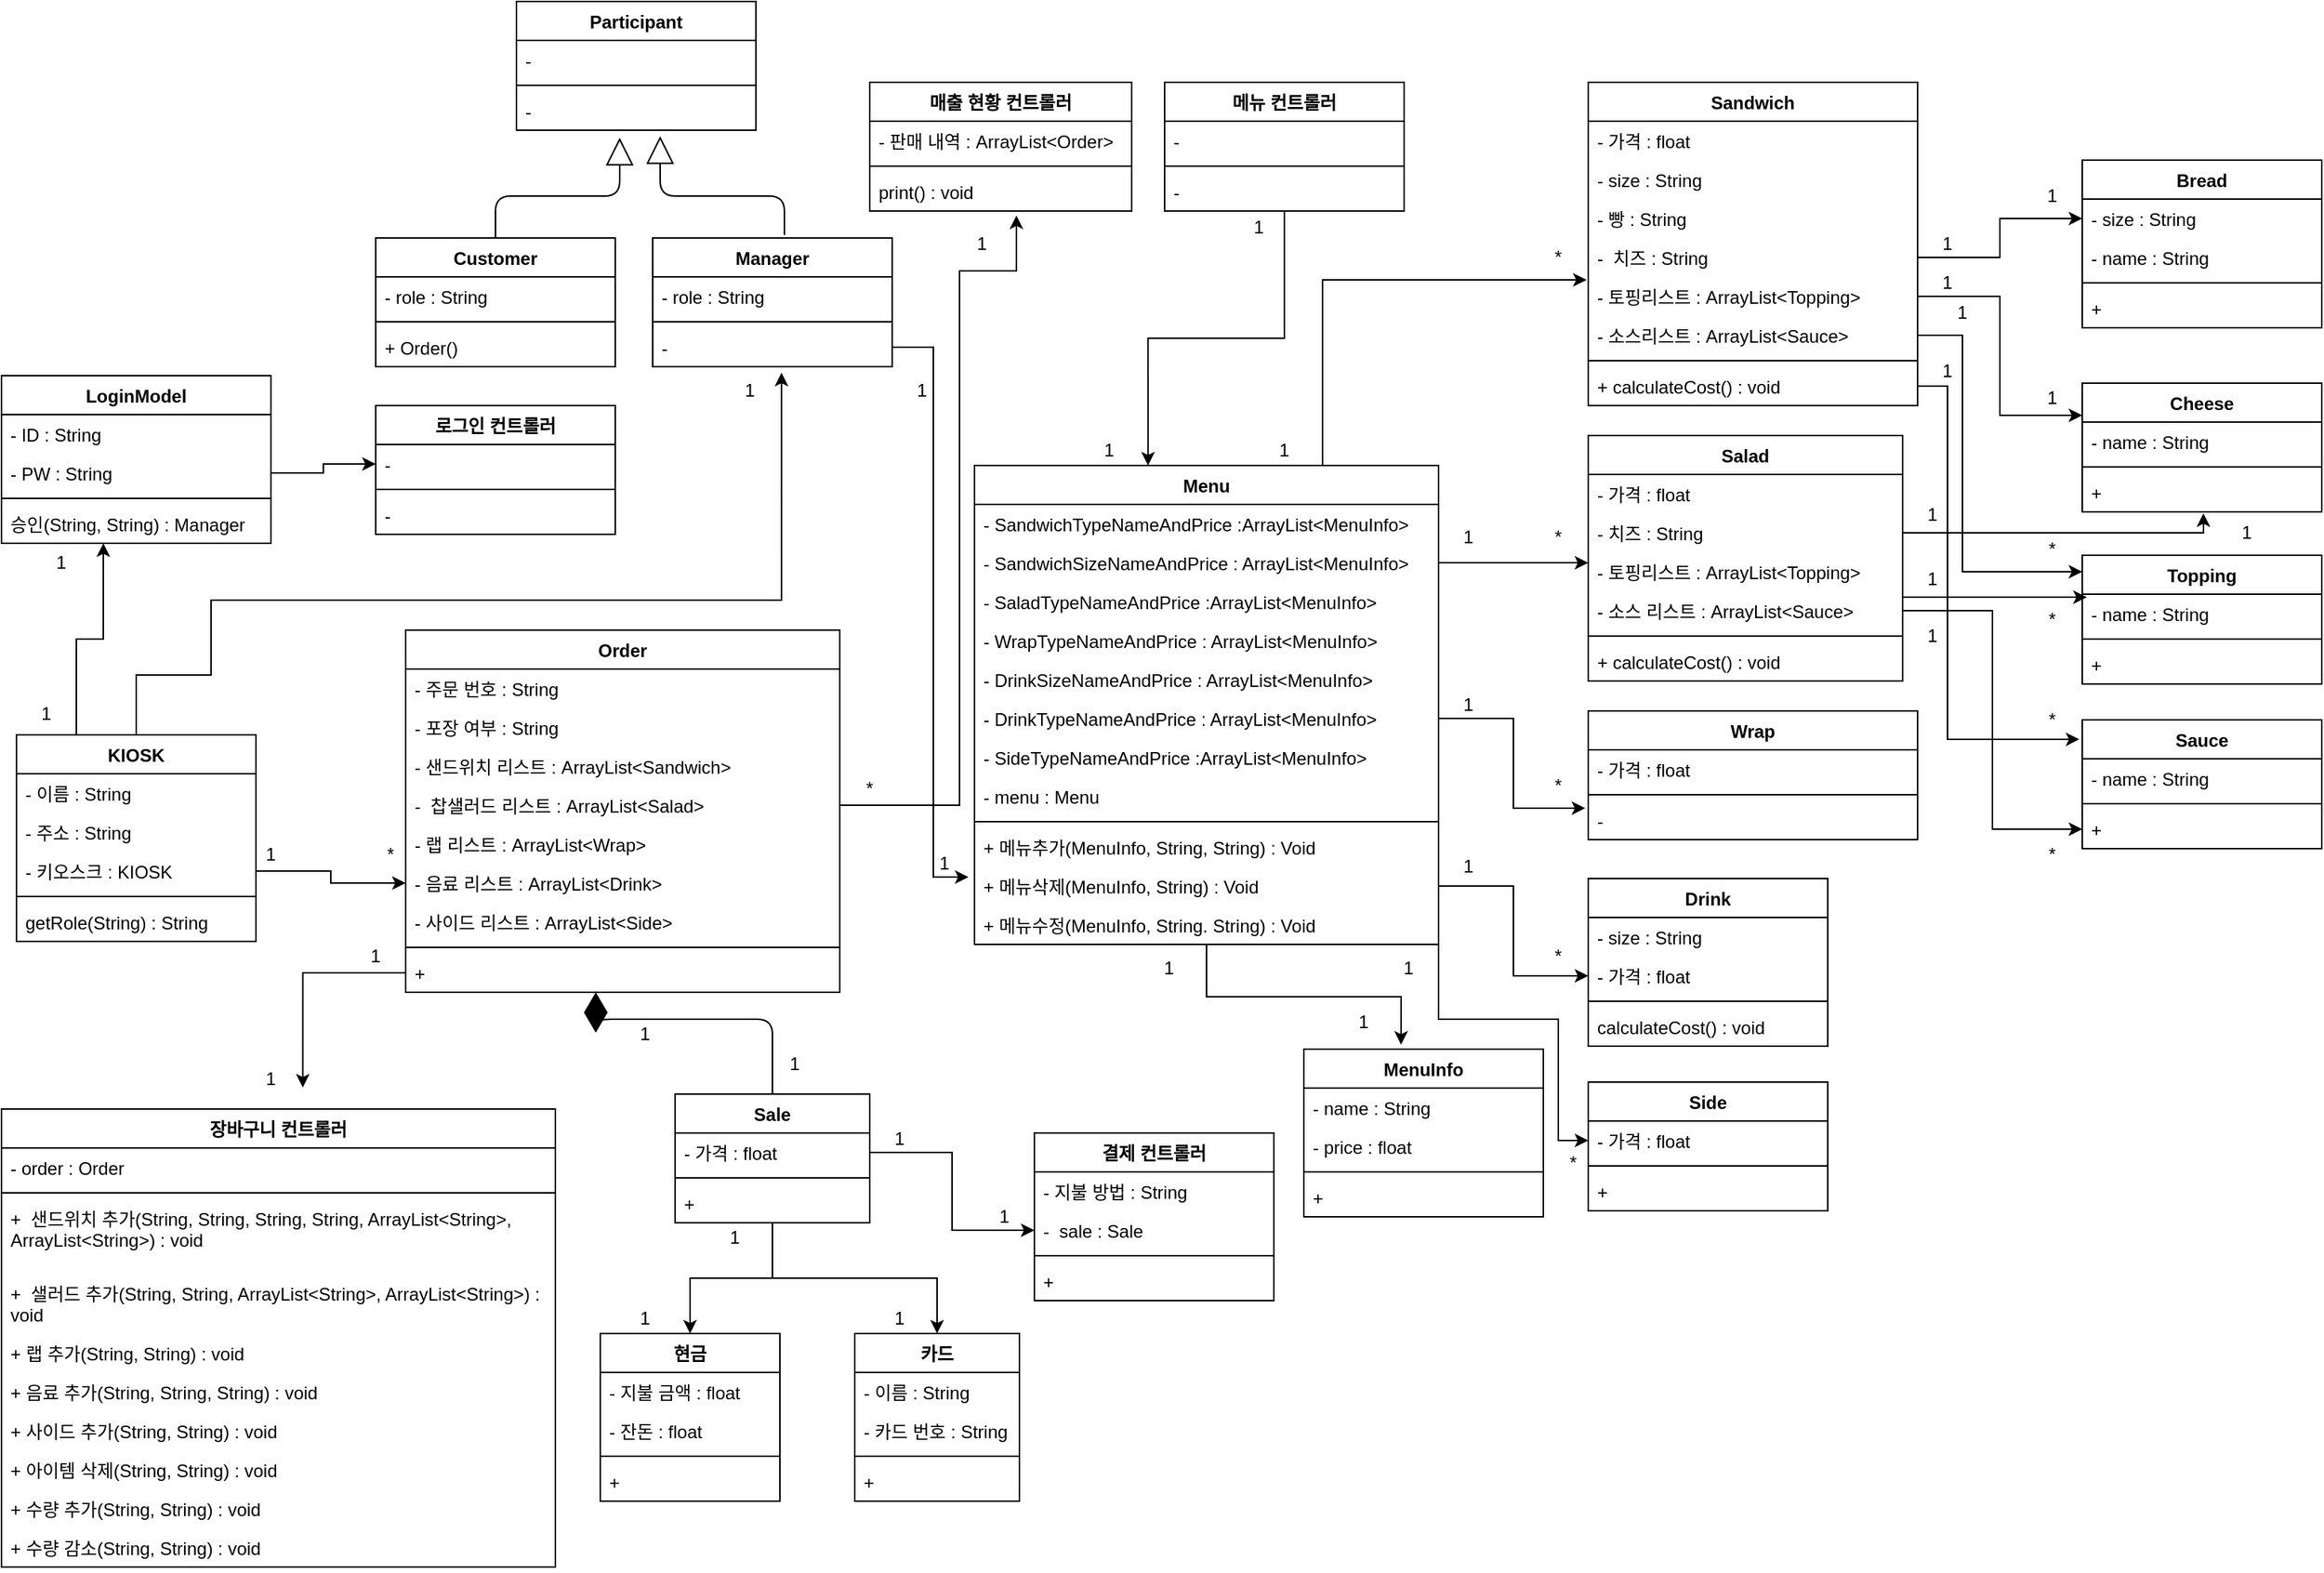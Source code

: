 <mxfile version="13.9.7" type="github">
  <diagram id="Tc2qKA26BA0Cz631K7pC" name="Page-1">
    <mxGraphModel dx="3129" dy="2323" grid="1" gridSize="10" guides="1" tooltips="1" connect="1" arrows="1" fold="1" page="1" pageScale="1" pageWidth="827" pageHeight="1169" math="0" shadow="0">
      <root>
        <mxCell id="0" />
        <mxCell id="1" parent="0" />
        <mxCell id="ByDJQVCLJqGfF-_jV3qt-99" style="edgeStyle=orthogonalEdgeStyle;rounded=0;orthogonalLoop=1;jettySize=auto;html=1;exitX=0.5;exitY=0;exitDx=0;exitDy=0;entryX=0.538;entryY=1.154;entryDx=0;entryDy=0;entryPerimeter=0;" parent="1" source="ByDJQVCLJqGfF-_jV3qt-1" target="ByDJQVCLJqGfF-_jV3qt-96" edge="1">
          <mxGeometry relative="1" as="geometry">
            <Array as="points">
              <mxPoint x="80" y="160" />
              <mxPoint x="130" y="160" />
              <mxPoint x="130" y="110" />
              <mxPoint x="511" y="110" />
            </Array>
          </mxGeometry>
        </mxCell>
        <mxCell id="X9svfKhv0r-nfiWAxkPa-5" style="edgeStyle=orthogonalEdgeStyle;rounded=0;orthogonalLoop=1;jettySize=auto;html=1;exitX=0.25;exitY=0;exitDx=0;exitDy=0;entryX=0.378;entryY=1;entryDx=0;entryDy=0;entryPerimeter=0;" edge="1" parent="1" source="ByDJQVCLJqGfF-_jV3qt-1" target="ByDJQVCLJqGfF-_jV3qt-84">
          <mxGeometry relative="1" as="geometry" />
        </mxCell>
        <mxCell id="ByDJQVCLJqGfF-_jV3qt-1" value="KIOSK" style="swimlane;fontStyle=1;align=center;verticalAlign=top;childLayout=stackLayout;horizontal=1;startSize=26;horizontalStack=0;resizeParent=1;resizeParentMax=0;resizeLast=0;collapsible=1;marginBottom=0;" parent="1" vertex="1">
          <mxGeometry y="200" width="160" height="138" as="geometry" />
        </mxCell>
        <mxCell id="ByDJQVCLJqGfF-_jV3qt-5" value="- 이름 : String" style="text;strokeColor=none;fillColor=none;align=left;verticalAlign=top;spacingLeft=4;spacingRight=4;overflow=hidden;rotatable=0;points=[[0,0.5],[1,0.5]];portConstraint=eastwest;" parent="ByDJQVCLJqGfF-_jV3qt-1" vertex="1">
          <mxGeometry y="26" width="160" height="26" as="geometry" />
        </mxCell>
        <mxCell id="ByDJQVCLJqGfF-_jV3qt-2" value="- 주소 : String&#xa;" style="text;strokeColor=none;fillColor=none;align=left;verticalAlign=top;spacingLeft=4;spacingRight=4;overflow=hidden;rotatable=0;points=[[0,0.5],[1,0.5]];portConstraint=eastwest;" parent="ByDJQVCLJqGfF-_jV3qt-1" vertex="1">
          <mxGeometry y="52" width="160" height="26" as="geometry" />
        </mxCell>
        <mxCell id="ByDJQVCLJqGfF-_jV3qt-14" value="- 키오스크 : KIOSK&#xa;" style="text;strokeColor=none;fillColor=none;align=left;verticalAlign=top;spacingLeft=4;spacingRight=4;overflow=hidden;rotatable=0;points=[[0,0.5],[1,0.5]];portConstraint=eastwest;" parent="ByDJQVCLJqGfF-_jV3qt-1" vertex="1">
          <mxGeometry y="78" width="160" height="26" as="geometry" />
        </mxCell>
        <mxCell id="ByDJQVCLJqGfF-_jV3qt-3" value="" style="line;strokeWidth=1;fillColor=none;align=left;verticalAlign=middle;spacingTop=-1;spacingLeft=3;spacingRight=3;rotatable=0;labelPosition=right;points=[];portConstraint=eastwest;" parent="ByDJQVCLJqGfF-_jV3qt-1" vertex="1">
          <mxGeometry y="104" width="160" height="8" as="geometry" />
        </mxCell>
        <mxCell id="ByDJQVCLJqGfF-_jV3qt-4" value="getRole(String) : String" style="text;strokeColor=none;fillColor=none;align=left;verticalAlign=top;spacingLeft=4;spacingRight=4;overflow=hidden;rotatable=0;points=[[0,0.5],[1,0.5]];portConstraint=eastwest;" parent="ByDJQVCLJqGfF-_jV3qt-1" vertex="1">
          <mxGeometry y="112" width="160" height="26" as="geometry" />
        </mxCell>
        <mxCell id="ByDJQVCLJqGfF-_jV3qt-6" value="Order" style="swimlane;fontStyle=1;align=center;verticalAlign=top;childLayout=stackLayout;horizontal=1;startSize=26;horizontalStack=0;resizeParent=1;resizeParentMax=0;resizeLast=0;collapsible=1;marginBottom=0;" parent="1" vertex="1">
          <mxGeometry x="260" y="130" width="290" height="242" as="geometry" />
        </mxCell>
        <mxCell id="ByDJQVCLJqGfF-_jV3qt-10" value="- 주문 번호 : String" style="text;strokeColor=none;fillColor=none;align=left;verticalAlign=top;spacingLeft=4;spacingRight=4;overflow=hidden;rotatable=0;points=[[0,0.5],[1,0.5]];portConstraint=eastwest;" parent="ByDJQVCLJqGfF-_jV3qt-6" vertex="1">
          <mxGeometry y="26" width="290" height="26" as="geometry" />
        </mxCell>
        <mxCell id="ByDJQVCLJqGfF-_jV3qt-226" value="- 포장 여부 : String" style="text;strokeColor=none;fillColor=none;align=left;verticalAlign=top;spacingLeft=4;spacingRight=4;overflow=hidden;rotatable=0;points=[[0,0.5],[1,0.5]];portConstraint=eastwest;" parent="ByDJQVCLJqGfF-_jV3qt-6" vertex="1">
          <mxGeometry y="52" width="290" height="26" as="geometry" />
        </mxCell>
        <mxCell id="ByDJQVCLJqGfF-_jV3qt-13" value="- 샌드위치 리스트 : ArrayList&lt;Sandwich&gt;" style="text;strokeColor=none;fillColor=none;align=left;verticalAlign=top;spacingLeft=4;spacingRight=4;overflow=hidden;rotatable=0;points=[[0,0.5],[1,0.5]];portConstraint=eastwest;" parent="ByDJQVCLJqGfF-_jV3qt-6" vertex="1">
          <mxGeometry y="78" width="290" height="26" as="geometry" />
        </mxCell>
        <mxCell id="ByDJQVCLJqGfF-_jV3qt-12" value="-  찹샐러드 리스트 : ArrayList&lt;Salad&gt;" style="text;strokeColor=none;fillColor=none;align=left;verticalAlign=top;spacingLeft=4;spacingRight=4;overflow=hidden;rotatable=0;points=[[0,0.5],[1,0.5]];portConstraint=eastwest;" parent="ByDJQVCLJqGfF-_jV3qt-6" vertex="1">
          <mxGeometry y="104" width="290" height="26" as="geometry" />
        </mxCell>
        <mxCell id="ByDJQVCLJqGfF-_jV3qt-7" value="- 랩 리스트 : ArrayList&lt;Wrap&gt;" style="text;strokeColor=none;fillColor=none;align=left;verticalAlign=top;spacingLeft=4;spacingRight=4;overflow=hidden;rotatable=0;points=[[0,0.5],[1,0.5]];portConstraint=eastwest;" parent="ByDJQVCLJqGfF-_jV3qt-6" vertex="1">
          <mxGeometry y="130" width="290" height="26" as="geometry" />
        </mxCell>
        <mxCell id="ByDJQVCLJqGfF-_jV3qt-15" value="- 음료 리스트 : ArrayList&lt;Drink&gt;" style="text;strokeColor=none;fillColor=none;align=left;verticalAlign=top;spacingLeft=4;spacingRight=4;overflow=hidden;rotatable=0;points=[[0,0.5],[1,0.5]];portConstraint=eastwest;" parent="ByDJQVCLJqGfF-_jV3qt-6" vertex="1">
          <mxGeometry y="156" width="290" height="26" as="geometry" />
        </mxCell>
        <mxCell id="ByDJQVCLJqGfF-_jV3qt-16" value="- 사이드 리스트 : ArrayList&lt;Side&gt;" style="text;strokeColor=none;fillColor=none;align=left;verticalAlign=top;spacingLeft=4;spacingRight=4;overflow=hidden;rotatable=0;points=[[0,0.5],[1,0.5]];portConstraint=eastwest;" parent="ByDJQVCLJqGfF-_jV3qt-6" vertex="1">
          <mxGeometry y="182" width="290" height="26" as="geometry" />
        </mxCell>
        <mxCell id="ByDJQVCLJqGfF-_jV3qt-8" value="" style="line;strokeWidth=1;fillColor=none;align=left;verticalAlign=middle;spacingTop=-1;spacingLeft=3;spacingRight=3;rotatable=0;labelPosition=right;points=[];portConstraint=eastwest;" parent="ByDJQVCLJqGfF-_jV3qt-6" vertex="1">
          <mxGeometry y="208" width="290" height="8" as="geometry" />
        </mxCell>
        <mxCell id="ByDJQVCLJqGfF-_jV3qt-9" value="+ " style="text;strokeColor=none;fillColor=none;align=left;verticalAlign=top;spacingLeft=4;spacingRight=4;overflow=hidden;rotatable=0;points=[[0,0.5],[1,0.5]];portConstraint=eastwest;" parent="ByDJQVCLJqGfF-_jV3qt-6" vertex="1">
          <mxGeometry y="216" width="290" height="26" as="geometry" />
        </mxCell>
        <mxCell id="ByDJQVCLJqGfF-_jV3qt-17" value="장바구니 컨트롤러" style="swimlane;fontStyle=1;align=center;verticalAlign=top;childLayout=stackLayout;horizontal=1;startSize=26;horizontalStack=0;resizeParent=1;resizeParentMax=0;resizeLast=0;collapsible=1;marginBottom=0;" parent="1" vertex="1">
          <mxGeometry x="-10" y="450" width="370" height="306" as="geometry" />
        </mxCell>
        <mxCell id="ByDJQVCLJqGfF-_jV3qt-18" value="- order : Order" style="text;strokeColor=none;fillColor=none;align=left;verticalAlign=top;spacingLeft=4;spacingRight=4;overflow=hidden;rotatable=0;points=[[0,0.5],[1,0.5]];portConstraint=eastwest;" parent="ByDJQVCLJqGfF-_jV3qt-17" vertex="1">
          <mxGeometry y="26" width="370" height="26" as="geometry" />
        </mxCell>
        <mxCell id="ByDJQVCLJqGfF-_jV3qt-19" value="" style="line;strokeWidth=1;fillColor=none;align=left;verticalAlign=middle;spacingTop=-1;spacingLeft=3;spacingRight=3;rotatable=0;labelPosition=right;points=[];portConstraint=eastwest;" parent="ByDJQVCLJqGfF-_jV3qt-17" vertex="1">
          <mxGeometry y="52" width="370" height="8" as="geometry" />
        </mxCell>
        <mxCell id="ByDJQVCLJqGfF-_jV3qt-20" value="+  샌드위치 추가(String, String, String, String, ArrayList&lt;String&gt;,&#xa;ArrayList&lt;String&gt;) : void" style="text;strokeColor=none;fillColor=none;align=left;verticalAlign=top;spacingLeft=4;spacingRight=4;overflow=hidden;rotatable=0;points=[[0,0.5],[1,0.5]];portConstraint=eastwest;" parent="ByDJQVCLJqGfF-_jV3qt-17" vertex="1">
          <mxGeometry y="60" width="370" height="50" as="geometry" />
        </mxCell>
        <mxCell id="ByDJQVCLJqGfF-_jV3qt-35" value="+  샐러드 추가(String, String, ArrayList&lt;String&gt;, ArrayList&lt;String&gt;) :&#xa;void" style="text;strokeColor=none;fillColor=none;align=left;verticalAlign=top;spacingLeft=4;spacingRight=4;overflow=hidden;rotatable=0;points=[[0,0.5],[1,0.5]];portConstraint=eastwest;" parent="ByDJQVCLJqGfF-_jV3qt-17" vertex="1">
          <mxGeometry y="110" width="370" height="40" as="geometry" />
        </mxCell>
        <mxCell id="ByDJQVCLJqGfF-_jV3qt-36" value="+ 랩 추가(String, String) : void" style="text;strokeColor=none;fillColor=none;align=left;verticalAlign=top;spacingLeft=4;spacingRight=4;overflow=hidden;rotatable=0;points=[[0,0.5],[1,0.5]];portConstraint=eastwest;" parent="ByDJQVCLJqGfF-_jV3qt-17" vertex="1">
          <mxGeometry y="150" width="370" height="26" as="geometry" />
        </mxCell>
        <mxCell id="ByDJQVCLJqGfF-_jV3qt-37" value="+ 음료 추가(String, String, String) : void" style="text;strokeColor=none;fillColor=none;align=left;verticalAlign=top;spacingLeft=4;spacingRight=4;overflow=hidden;rotatable=0;points=[[0,0.5],[1,0.5]];portConstraint=eastwest;" parent="ByDJQVCLJqGfF-_jV3qt-17" vertex="1">
          <mxGeometry y="176" width="370" height="26" as="geometry" />
        </mxCell>
        <mxCell id="ByDJQVCLJqGfF-_jV3qt-38" value="+ 사이드 추가(String, String) : void" style="text;strokeColor=none;fillColor=none;align=left;verticalAlign=top;spacingLeft=4;spacingRight=4;overflow=hidden;rotatable=0;points=[[0,0.5],[1,0.5]];portConstraint=eastwest;" parent="ByDJQVCLJqGfF-_jV3qt-17" vertex="1">
          <mxGeometry y="202" width="370" height="26" as="geometry" />
        </mxCell>
        <mxCell id="ByDJQVCLJqGfF-_jV3qt-223" value="+ 아이템 삭제(String, String) : void" style="text;strokeColor=none;fillColor=none;align=left;verticalAlign=top;spacingLeft=4;spacingRight=4;overflow=hidden;rotatable=0;points=[[0,0.5],[1,0.5]];portConstraint=eastwest;" parent="ByDJQVCLJqGfF-_jV3qt-17" vertex="1">
          <mxGeometry y="228" width="370" height="26" as="geometry" />
        </mxCell>
        <mxCell id="ByDJQVCLJqGfF-_jV3qt-224" value="+ 수량 추가(String, String) : void" style="text;strokeColor=none;fillColor=none;align=left;verticalAlign=top;spacingLeft=4;spacingRight=4;overflow=hidden;rotatable=0;points=[[0,0.5],[1,0.5]];portConstraint=eastwest;" parent="ByDJQVCLJqGfF-_jV3qt-17" vertex="1">
          <mxGeometry y="254" width="370" height="26" as="geometry" />
        </mxCell>
        <mxCell id="ByDJQVCLJqGfF-_jV3qt-225" value="+ 수량 감소(String, String) : void" style="text;strokeColor=none;fillColor=none;align=left;verticalAlign=top;spacingLeft=4;spacingRight=4;overflow=hidden;rotatable=0;points=[[0,0.5],[1,0.5]];portConstraint=eastwest;" parent="ByDJQVCLJqGfF-_jV3qt-17" vertex="1">
          <mxGeometry y="280" width="370" height="26" as="geometry" />
        </mxCell>
        <mxCell id="ByDJQVCLJqGfF-_jV3qt-21" style="edgeStyle=orthogonalEdgeStyle;rounded=0;orthogonalLoop=1;jettySize=auto;html=1;entryX=0;entryY=0.5;entryDx=0;entryDy=0;" parent="1" source="ByDJQVCLJqGfF-_jV3qt-14" target="ByDJQVCLJqGfF-_jV3qt-15" edge="1">
          <mxGeometry relative="1" as="geometry" />
        </mxCell>
        <mxCell id="ByDJQVCLJqGfF-_jV3qt-22" value="1" style="text;html=1;strokeColor=none;fillColor=none;align=center;verticalAlign=middle;whiteSpace=wrap;rounded=0;" parent="1" vertex="1">
          <mxGeometry x="150" y="270" width="40" height="20" as="geometry" />
        </mxCell>
        <mxCell id="ByDJQVCLJqGfF-_jV3qt-23" value="*" style="text;html=1;strokeColor=none;fillColor=none;align=center;verticalAlign=middle;whiteSpace=wrap;rounded=0;" parent="1" vertex="1">
          <mxGeometry x="230" y="270" width="40" height="20" as="geometry" />
        </mxCell>
        <mxCell id="ByDJQVCLJqGfF-_jV3qt-25" style="edgeStyle=orthogonalEdgeStyle;rounded=0;orthogonalLoop=1;jettySize=auto;html=1;exitX=0;exitY=0.5;exitDx=0;exitDy=0;entryX=0.544;entryY=-0.047;entryDx=0;entryDy=0;entryPerimeter=0;" parent="1" source="ByDJQVCLJqGfF-_jV3qt-9" target="ByDJQVCLJqGfF-_jV3qt-17" edge="1">
          <mxGeometry relative="1" as="geometry" />
        </mxCell>
        <mxCell id="ByDJQVCLJqGfF-_jV3qt-115" style="edgeStyle=orthogonalEdgeStyle;rounded=0;orthogonalLoop=1;jettySize=auto;html=1;exitX=0.75;exitY=0;exitDx=0;exitDy=0;entryX=-0.005;entryY=1.077;entryDx=0;entryDy=0;entryPerimeter=0;" parent="1" source="ByDJQVCLJqGfF-_jV3qt-27" target="ByDJQVCLJqGfF-_jV3qt-113" edge="1">
          <mxGeometry relative="1" as="geometry" />
        </mxCell>
        <mxCell id="ByDJQVCLJqGfF-_jV3qt-147" style="edgeStyle=orthogonalEdgeStyle;rounded=0;orthogonalLoop=1;jettySize=auto;html=1;entryX=0.406;entryY=-0.027;entryDx=0;entryDy=0;entryPerimeter=0;" parent="1" source="ByDJQVCLJqGfF-_jV3qt-27" target="ByDJQVCLJqGfF-_jV3qt-142" edge="1">
          <mxGeometry relative="1" as="geometry" />
        </mxCell>
        <mxCell id="ByDJQVCLJqGfF-_jV3qt-27" value="Menu" style="swimlane;fontStyle=1;align=center;verticalAlign=top;childLayout=stackLayout;horizontal=1;startSize=26;horizontalStack=0;resizeParent=1;resizeParentMax=0;resizeLast=0;collapsible=1;marginBottom=0;" parent="1" vertex="1">
          <mxGeometry x="640" y="20" width="310" height="320" as="geometry" />
        </mxCell>
        <mxCell id="ByDJQVCLJqGfF-_jV3qt-28" value="- SandwichTypeNameAndPrice :ArrayList&lt;MenuInfo&gt;" style="text;strokeColor=none;fillColor=none;align=left;verticalAlign=top;spacingLeft=4;spacingRight=4;overflow=hidden;rotatable=0;points=[[0,0.5],[1,0.5]];portConstraint=eastwest;" parent="ByDJQVCLJqGfF-_jV3qt-27" vertex="1">
          <mxGeometry y="26" width="310" height="26" as="geometry" />
        </mxCell>
        <mxCell id="ByDJQVCLJqGfF-_jV3qt-77" value="- SandwichSizeNameAndPrice : ArrayList&lt;MenuInfo&gt;" style="text;strokeColor=none;fillColor=none;align=left;verticalAlign=top;spacingLeft=4;spacingRight=4;overflow=hidden;rotatable=0;points=[[0,0.5],[1,0.5]];portConstraint=eastwest;" parent="ByDJQVCLJqGfF-_jV3qt-27" vertex="1">
          <mxGeometry y="52" width="310" height="26" as="geometry" />
        </mxCell>
        <mxCell id="ByDJQVCLJqGfF-_jV3qt-32" value="- SaladTypeNameAndPrice :ArrayList&lt;MenuInfo&gt;" style="text;strokeColor=none;fillColor=none;align=left;verticalAlign=top;spacingLeft=4;spacingRight=4;overflow=hidden;rotatable=0;points=[[0,0.5],[1,0.5]];portConstraint=eastwest;" parent="ByDJQVCLJqGfF-_jV3qt-27" vertex="1">
          <mxGeometry y="78" width="310" height="26" as="geometry" />
        </mxCell>
        <mxCell id="ByDJQVCLJqGfF-_jV3qt-31" value="- WrapTypeNameAndPrice : ArrayList&lt;MenuInfo&gt;" style="text;strokeColor=none;fillColor=none;align=left;verticalAlign=top;spacingLeft=4;spacingRight=4;overflow=hidden;rotatable=0;points=[[0,0.5],[1,0.5]];portConstraint=eastwest;" parent="ByDJQVCLJqGfF-_jV3qt-27" vertex="1">
          <mxGeometry y="104" width="310" height="26" as="geometry" />
        </mxCell>
        <mxCell id="ByDJQVCLJqGfF-_jV3qt-33" value="- DrinkSizeNameAndPrice : ArrayList&lt;MenuInfo&gt;" style="text;strokeColor=none;fillColor=none;align=left;verticalAlign=top;spacingLeft=4;spacingRight=4;overflow=hidden;rotatable=0;points=[[0,0.5],[1,0.5]];portConstraint=eastwest;" parent="ByDJQVCLJqGfF-_jV3qt-27" vertex="1">
          <mxGeometry y="130" width="310" height="26" as="geometry" />
        </mxCell>
        <mxCell id="ByDJQVCLJqGfF-_jV3qt-76" value="- DrinkTypeNameAndPrice : ArrayList&lt;MenuInfo&gt;" style="text;strokeColor=none;fillColor=none;align=left;verticalAlign=top;spacingLeft=4;spacingRight=4;overflow=hidden;rotatable=0;points=[[0,0.5],[1,0.5]];portConstraint=eastwest;" parent="ByDJQVCLJqGfF-_jV3qt-27" vertex="1">
          <mxGeometry y="156" width="310" height="26" as="geometry" />
        </mxCell>
        <mxCell id="ByDJQVCLJqGfF-_jV3qt-78" value="- SideTypeNameAndPrice :ArrayList&lt;MenuInfo&gt;" style="text;strokeColor=none;fillColor=none;align=left;verticalAlign=top;spacingLeft=4;spacingRight=4;overflow=hidden;rotatable=0;points=[[0,0.5],[1,0.5]];portConstraint=eastwest;" parent="ByDJQVCLJqGfF-_jV3qt-27" vertex="1">
          <mxGeometry y="182" width="310" height="26" as="geometry" />
        </mxCell>
        <mxCell id="ByDJQVCLJqGfF-_jV3qt-125" value="- menu : Menu" style="text;strokeColor=none;fillColor=none;align=left;verticalAlign=top;spacingLeft=4;spacingRight=4;overflow=hidden;rotatable=0;points=[[0,0.5],[1,0.5]];portConstraint=eastwest;" parent="ByDJQVCLJqGfF-_jV3qt-27" vertex="1">
          <mxGeometry y="208" width="310" height="26" as="geometry" />
        </mxCell>
        <mxCell id="ByDJQVCLJqGfF-_jV3qt-29" value="" style="line;strokeWidth=1;fillColor=none;align=left;verticalAlign=middle;spacingTop=-1;spacingLeft=3;spacingRight=3;rotatable=0;labelPosition=right;points=[];portConstraint=eastwest;" parent="ByDJQVCLJqGfF-_jV3qt-27" vertex="1">
          <mxGeometry y="234" width="310" height="8" as="geometry" />
        </mxCell>
        <mxCell id="ByDJQVCLJqGfF-_jV3qt-30" value="+ 메뉴추가(MenuInfo, String, String) : Void" style="text;strokeColor=none;fillColor=none;align=left;verticalAlign=top;spacingLeft=4;spacingRight=4;overflow=hidden;rotatable=0;points=[[0,0.5],[1,0.5]];portConstraint=eastwest;" parent="ByDJQVCLJqGfF-_jV3qt-27" vertex="1">
          <mxGeometry y="242" width="310" height="26" as="geometry" />
        </mxCell>
        <mxCell id="ByDJQVCLJqGfF-_jV3qt-79" value="+ 메뉴삭제(MenuInfo, String) : Void" style="text;strokeColor=none;fillColor=none;align=left;verticalAlign=top;spacingLeft=4;spacingRight=4;overflow=hidden;rotatable=0;points=[[0,0.5],[1,0.5]];portConstraint=eastwest;" parent="ByDJQVCLJqGfF-_jV3qt-27" vertex="1">
          <mxGeometry y="268" width="310" height="26" as="geometry" />
        </mxCell>
        <mxCell id="ByDJQVCLJqGfF-_jV3qt-80" value="+ 메뉴수정(MenuInfo, String. String) : Void" style="text;strokeColor=none;fillColor=none;align=left;verticalAlign=top;spacingLeft=4;spacingRight=4;overflow=hidden;rotatable=0;points=[[0,0.5],[1,0.5]];portConstraint=eastwest;" parent="ByDJQVCLJqGfF-_jV3qt-27" vertex="1">
          <mxGeometry y="294" width="310" height="26" as="geometry" />
        </mxCell>
        <mxCell id="ByDJQVCLJqGfF-_jV3qt-60" style="edgeStyle=orthogonalEdgeStyle;rounded=0;orthogonalLoop=1;jettySize=auto;html=1;entryX=0.5;entryY=0;entryDx=0;entryDy=0;" parent="1" source="ByDJQVCLJqGfF-_jV3qt-39" target="ByDJQVCLJqGfF-_jV3qt-49" edge="1">
          <mxGeometry relative="1" as="geometry" />
        </mxCell>
        <mxCell id="ByDJQVCLJqGfF-_jV3qt-62" style="edgeStyle=orthogonalEdgeStyle;rounded=0;orthogonalLoop=1;jettySize=auto;html=1;entryX=0.5;entryY=0;entryDx=0;entryDy=0;" parent="1" source="ByDJQVCLJqGfF-_jV3qt-39" target="ByDJQVCLJqGfF-_jV3qt-53" edge="1">
          <mxGeometry relative="1" as="geometry" />
        </mxCell>
        <mxCell id="ByDJQVCLJqGfF-_jV3qt-39" value="Sale" style="swimlane;fontStyle=1;align=center;verticalAlign=top;childLayout=stackLayout;horizontal=1;startSize=26;horizontalStack=0;resizeParent=1;resizeParentMax=0;resizeLast=0;collapsible=1;marginBottom=0;" parent="1" vertex="1">
          <mxGeometry x="440" y="440" width="130" height="86" as="geometry" />
        </mxCell>
        <mxCell id="ByDJQVCLJqGfF-_jV3qt-40" value="- 가격 : float" style="text;strokeColor=none;fillColor=none;align=left;verticalAlign=top;spacingLeft=4;spacingRight=4;overflow=hidden;rotatable=0;points=[[0,0.5],[1,0.5]];portConstraint=eastwest;" parent="ByDJQVCLJqGfF-_jV3qt-39" vertex="1">
          <mxGeometry y="26" width="130" height="26" as="geometry" />
        </mxCell>
        <mxCell id="ByDJQVCLJqGfF-_jV3qt-41" value="" style="line;strokeWidth=1;fillColor=none;align=left;verticalAlign=middle;spacingTop=-1;spacingLeft=3;spacingRight=3;rotatable=0;labelPosition=right;points=[];portConstraint=eastwest;" parent="ByDJQVCLJqGfF-_jV3qt-39" vertex="1">
          <mxGeometry y="52" width="130" height="8" as="geometry" />
        </mxCell>
        <mxCell id="ByDJQVCLJqGfF-_jV3qt-42" value="+" style="text;strokeColor=none;fillColor=none;align=left;verticalAlign=top;spacingLeft=4;spacingRight=4;overflow=hidden;rotatable=0;points=[[0,0.5],[1,0.5]];portConstraint=eastwest;" parent="ByDJQVCLJqGfF-_jV3qt-39" vertex="1">
          <mxGeometry y="60" width="130" height="26" as="geometry" />
        </mxCell>
        <mxCell id="ByDJQVCLJqGfF-_jV3qt-49" value="현금" style="swimlane;fontStyle=1;align=center;verticalAlign=top;childLayout=stackLayout;horizontal=1;startSize=26;horizontalStack=0;resizeParent=1;resizeParentMax=0;resizeLast=0;collapsible=1;marginBottom=0;" parent="1" vertex="1">
          <mxGeometry x="390" y="600" width="120" height="112" as="geometry" />
        </mxCell>
        <mxCell id="ByDJQVCLJqGfF-_jV3qt-50" value="- 지불 금액 : float" style="text;strokeColor=none;fillColor=none;align=left;verticalAlign=top;spacingLeft=4;spacingRight=4;overflow=hidden;rotatable=0;points=[[0,0.5],[1,0.5]];portConstraint=eastwest;" parent="ByDJQVCLJqGfF-_jV3qt-49" vertex="1">
          <mxGeometry y="26" width="120" height="26" as="geometry" />
        </mxCell>
        <mxCell id="ByDJQVCLJqGfF-_jV3qt-57" value="- 잔돈 : float" style="text;strokeColor=none;fillColor=none;align=left;verticalAlign=top;spacingLeft=4;spacingRight=4;overflow=hidden;rotatable=0;points=[[0,0.5],[1,0.5]];portConstraint=eastwest;" parent="ByDJQVCLJqGfF-_jV3qt-49" vertex="1">
          <mxGeometry y="52" width="120" height="26" as="geometry" />
        </mxCell>
        <mxCell id="ByDJQVCLJqGfF-_jV3qt-51" value="" style="line;strokeWidth=1;fillColor=none;align=left;verticalAlign=middle;spacingTop=-1;spacingLeft=3;spacingRight=3;rotatable=0;labelPosition=right;points=[];portConstraint=eastwest;" parent="ByDJQVCLJqGfF-_jV3qt-49" vertex="1">
          <mxGeometry y="78" width="120" height="8" as="geometry" />
        </mxCell>
        <mxCell id="ByDJQVCLJqGfF-_jV3qt-52" value="+" style="text;strokeColor=none;fillColor=none;align=left;verticalAlign=top;spacingLeft=4;spacingRight=4;overflow=hidden;rotatable=0;points=[[0,0.5],[1,0.5]];portConstraint=eastwest;" parent="ByDJQVCLJqGfF-_jV3qt-49" vertex="1">
          <mxGeometry y="86" width="120" height="26" as="geometry" />
        </mxCell>
        <mxCell id="ByDJQVCLJqGfF-_jV3qt-53" value="카드" style="swimlane;fontStyle=1;align=center;verticalAlign=top;childLayout=stackLayout;horizontal=1;startSize=26;horizontalStack=0;resizeParent=1;resizeParentMax=0;resizeLast=0;collapsible=1;marginBottom=0;" parent="1" vertex="1">
          <mxGeometry x="560" y="600" width="110" height="112" as="geometry" />
        </mxCell>
        <mxCell id="ByDJQVCLJqGfF-_jV3qt-54" value="- 이름 : String" style="text;strokeColor=none;fillColor=none;align=left;verticalAlign=top;spacingLeft=4;spacingRight=4;overflow=hidden;rotatable=0;points=[[0,0.5],[1,0.5]];portConstraint=eastwest;" parent="ByDJQVCLJqGfF-_jV3qt-53" vertex="1">
          <mxGeometry y="26" width="110" height="26" as="geometry" />
        </mxCell>
        <mxCell id="ByDJQVCLJqGfF-_jV3qt-58" value="- 카드 번호 : String" style="text;strokeColor=none;fillColor=none;align=left;verticalAlign=top;spacingLeft=4;spacingRight=4;overflow=hidden;rotatable=0;points=[[0,0.5],[1,0.5]];portConstraint=eastwest;" parent="ByDJQVCLJqGfF-_jV3qt-53" vertex="1">
          <mxGeometry y="52" width="110" height="26" as="geometry" />
        </mxCell>
        <mxCell id="ByDJQVCLJqGfF-_jV3qt-55" value="" style="line;strokeWidth=1;fillColor=none;align=left;verticalAlign=middle;spacingTop=-1;spacingLeft=3;spacingRight=3;rotatable=0;labelPosition=right;points=[];portConstraint=eastwest;" parent="ByDJQVCLJqGfF-_jV3qt-53" vertex="1">
          <mxGeometry y="78" width="110" height="8" as="geometry" />
        </mxCell>
        <mxCell id="ByDJQVCLJqGfF-_jV3qt-56" value="+" style="text;strokeColor=none;fillColor=none;align=left;verticalAlign=top;spacingLeft=4;spacingRight=4;overflow=hidden;rotatable=0;points=[[0,0.5],[1,0.5]];portConstraint=eastwest;" parent="ByDJQVCLJqGfF-_jV3qt-53" vertex="1">
          <mxGeometry y="86" width="110" height="26" as="geometry" />
        </mxCell>
        <mxCell id="ByDJQVCLJqGfF-_jV3qt-63" value="" style="endArrow=diamondThin;endFill=1;endSize=24;html=1;exitX=0.5;exitY=0;exitDx=0;exitDy=0;entryX=0.438;entryY=1;entryDx=0;entryDy=0;entryPerimeter=0;" parent="1" source="ByDJQVCLJqGfF-_jV3qt-39" target="ByDJQVCLJqGfF-_jV3qt-9" edge="1">
          <mxGeometry width="160" relative="1" as="geometry">
            <mxPoint x="370" y="400" as="sourcePoint" />
            <mxPoint x="530" y="400" as="targetPoint" />
            <Array as="points">
              <mxPoint x="505" y="390" />
              <mxPoint x="387" y="390" />
            </Array>
          </mxGeometry>
        </mxCell>
        <mxCell id="ByDJQVCLJqGfF-_jV3qt-64" value="1" style="text;html=1;strokeColor=none;fillColor=none;align=center;verticalAlign=middle;whiteSpace=wrap;rounded=0;" parent="1" vertex="1">
          <mxGeometry x="400" y="390" width="40" height="20" as="geometry" />
        </mxCell>
        <mxCell id="ByDJQVCLJqGfF-_jV3qt-65" value="1" style="text;html=1;strokeColor=none;fillColor=none;align=center;verticalAlign=middle;whiteSpace=wrap;rounded=0;" parent="1" vertex="1">
          <mxGeometry x="500" y="410" width="40" height="20" as="geometry" />
        </mxCell>
        <mxCell id="ByDJQVCLJqGfF-_jV3qt-66" value="1" style="text;html=1;strokeColor=none;fillColor=none;align=center;verticalAlign=middle;whiteSpace=wrap;rounded=0;" parent="1" vertex="1">
          <mxGeometry x="220" y="338" width="40" height="20" as="geometry" />
        </mxCell>
        <mxCell id="ByDJQVCLJqGfF-_jV3qt-67" value="1" style="text;html=1;strokeColor=none;fillColor=none;align=center;verticalAlign=middle;whiteSpace=wrap;rounded=0;" parent="1" vertex="1">
          <mxGeometry x="150" y="420" width="40" height="20" as="geometry" />
        </mxCell>
        <mxCell id="ByDJQVCLJqGfF-_jV3qt-68" value="결제 컨트롤러" style="swimlane;fontStyle=1;align=center;verticalAlign=top;childLayout=stackLayout;horizontal=1;startSize=26;horizontalStack=0;resizeParent=1;resizeParentMax=0;resizeLast=0;collapsible=1;marginBottom=0;" parent="1" vertex="1">
          <mxGeometry x="680" y="466" width="160" height="112" as="geometry" />
        </mxCell>
        <mxCell id="ByDJQVCLJqGfF-_jV3qt-69" value="- 지불 방법 : String" style="text;strokeColor=none;fillColor=none;align=left;verticalAlign=top;spacingLeft=4;spacingRight=4;overflow=hidden;rotatable=0;points=[[0,0.5],[1,0.5]];portConstraint=eastwest;" parent="ByDJQVCLJqGfF-_jV3qt-68" vertex="1">
          <mxGeometry y="26" width="160" height="26" as="geometry" />
        </mxCell>
        <mxCell id="ByDJQVCLJqGfF-_jV3qt-72" value="-  sale : Sale" style="text;strokeColor=none;fillColor=none;align=left;verticalAlign=top;spacingLeft=4;spacingRight=4;overflow=hidden;rotatable=0;points=[[0,0.5],[1,0.5]];portConstraint=eastwest;" parent="ByDJQVCLJqGfF-_jV3qt-68" vertex="1">
          <mxGeometry y="52" width="160" height="26" as="geometry" />
        </mxCell>
        <mxCell id="ByDJQVCLJqGfF-_jV3qt-70" value="" style="line;strokeWidth=1;fillColor=none;align=left;verticalAlign=middle;spacingTop=-1;spacingLeft=3;spacingRight=3;rotatable=0;labelPosition=right;points=[];portConstraint=eastwest;" parent="ByDJQVCLJqGfF-_jV3qt-68" vertex="1">
          <mxGeometry y="78" width="160" height="8" as="geometry" />
        </mxCell>
        <mxCell id="ByDJQVCLJqGfF-_jV3qt-71" value="+" style="text;strokeColor=none;fillColor=none;align=left;verticalAlign=top;spacingLeft=4;spacingRight=4;overflow=hidden;rotatable=0;points=[[0,0.5],[1,0.5]];portConstraint=eastwest;" parent="ByDJQVCLJqGfF-_jV3qt-68" vertex="1">
          <mxGeometry y="86" width="160" height="26" as="geometry" />
        </mxCell>
        <mxCell id="ByDJQVCLJqGfF-_jV3qt-73" style="edgeStyle=orthogonalEdgeStyle;rounded=0;orthogonalLoop=1;jettySize=auto;html=1;entryX=0;entryY=0.5;entryDx=0;entryDy=0;" parent="1" source="ByDJQVCLJqGfF-_jV3qt-40" target="ByDJQVCLJqGfF-_jV3qt-72" edge="1">
          <mxGeometry relative="1" as="geometry" />
        </mxCell>
        <mxCell id="ByDJQVCLJqGfF-_jV3qt-74" value="1" style="text;html=1;strokeColor=none;fillColor=none;align=center;verticalAlign=middle;whiteSpace=wrap;rounded=0;" parent="1" vertex="1">
          <mxGeometry x="570" y="460" width="40" height="20" as="geometry" />
        </mxCell>
        <mxCell id="ByDJQVCLJqGfF-_jV3qt-75" value="1" style="text;html=1;strokeColor=none;fillColor=none;align=center;verticalAlign=middle;whiteSpace=wrap;rounded=0;" parent="1" vertex="1">
          <mxGeometry x="640" y="512" width="40" height="20" as="geometry" />
        </mxCell>
        <mxCell id="ByDJQVCLJqGfF-_jV3qt-81" value="LoginModel" style="swimlane;fontStyle=1;align=center;verticalAlign=top;childLayout=stackLayout;horizontal=1;startSize=26;horizontalStack=0;resizeParent=1;resizeParentMax=0;resizeLast=0;collapsible=1;marginBottom=0;" parent="1" vertex="1">
          <mxGeometry x="-10" y="-40" width="180" height="112" as="geometry" />
        </mxCell>
        <mxCell id="ByDJQVCLJqGfF-_jV3qt-103" value="- ID : String" style="text;strokeColor=none;fillColor=none;align=left;verticalAlign=top;spacingLeft=4;spacingRight=4;overflow=hidden;rotatable=0;points=[[0,0.5],[1,0.5]];portConstraint=eastwest;" parent="ByDJQVCLJqGfF-_jV3qt-81" vertex="1">
          <mxGeometry y="26" width="180" height="26" as="geometry" />
        </mxCell>
        <mxCell id="ByDJQVCLJqGfF-_jV3qt-82" value="- PW : String" style="text;strokeColor=none;fillColor=none;align=left;verticalAlign=top;spacingLeft=4;spacingRight=4;overflow=hidden;rotatable=0;points=[[0,0.5],[1,0.5]];portConstraint=eastwest;" parent="ByDJQVCLJqGfF-_jV3qt-81" vertex="1">
          <mxGeometry y="52" width="180" height="26" as="geometry" />
        </mxCell>
        <mxCell id="ByDJQVCLJqGfF-_jV3qt-83" value="" style="line;strokeWidth=1;fillColor=none;align=left;verticalAlign=middle;spacingTop=-1;spacingLeft=3;spacingRight=3;rotatable=0;labelPosition=right;points=[];portConstraint=eastwest;" parent="ByDJQVCLJqGfF-_jV3qt-81" vertex="1">
          <mxGeometry y="78" width="180" height="8" as="geometry" />
        </mxCell>
        <mxCell id="ByDJQVCLJqGfF-_jV3qt-84" value="승인(String, String) : Manager" style="text;strokeColor=none;fillColor=none;align=left;verticalAlign=top;spacingLeft=4;spacingRight=4;overflow=hidden;rotatable=0;points=[[0,0.5],[1,0.5]];portConstraint=eastwest;" parent="ByDJQVCLJqGfF-_jV3qt-81" vertex="1">
          <mxGeometry y="86" width="180" height="26" as="geometry" />
        </mxCell>
        <mxCell id="ByDJQVCLJqGfF-_jV3qt-88" value="로그인 컨트롤러" style="swimlane;fontStyle=1;align=center;verticalAlign=top;childLayout=stackLayout;horizontal=1;startSize=26;horizontalStack=0;resizeParent=1;resizeParentMax=0;resizeLast=0;collapsible=1;marginBottom=0;" parent="1" vertex="1">
          <mxGeometry x="240" y="-20" width="160" height="86" as="geometry" />
        </mxCell>
        <mxCell id="ByDJQVCLJqGfF-_jV3qt-89" value="-" style="text;strokeColor=none;fillColor=none;align=left;verticalAlign=top;spacingLeft=4;spacingRight=4;overflow=hidden;rotatable=0;points=[[0,0.5],[1,0.5]];portConstraint=eastwest;" parent="ByDJQVCLJqGfF-_jV3qt-88" vertex="1">
          <mxGeometry y="26" width="160" height="26" as="geometry" />
        </mxCell>
        <mxCell id="ByDJQVCLJqGfF-_jV3qt-90" value="" style="line;strokeWidth=1;fillColor=none;align=left;verticalAlign=middle;spacingTop=-1;spacingLeft=3;spacingRight=3;rotatable=0;labelPosition=right;points=[];portConstraint=eastwest;" parent="ByDJQVCLJqGfF-_jV3qt-88" vertex="1">
          <mxGeometry y="52" width="160" height="8" as="geometry" />
        </mxCell>
        <mxCell id="ByDJQVCLJqGfF-_jV3qt-91" value="-" style="text;strokeColor=none;fillColor=none;align=left;verticalAlign=top;spacingLeft=4;spacingRight=4;overflow=hidden;rotatable=0;points=[[0,0.5],[1,0.5]];portConstraint=eastwest;" parent="ByDJQVCLJqGfF-_jV3qt-88" vertex="1">
          <mxGeometry y="60" width="160" height="26" as="geometry" />
        </mxCell>
        <mxCell id="ByDJQVCLJqGfF-_jV3qt-92" style="edgeStyle=orthogonalEdgeStyle;rounded=0;orthogonalLoop=1;jettySize=auto;html=1;exitX=1;exitY=0.5;exitDx=0;exitDy=0;entryX=0;entryY=0.5;entryDx=0;entryDy=0;" parent="1" source="ByDJQVCLJqGfF-_jV3qt-82" target="ByDJQVCLJqGfF-_jV3qt-89" edge="1">
          <mxGeometry relative="1" as="geometry" />
        </mxCell>
        <mxCell id="ByDJQVCLJqGfF-_jV3qt-93" value="Manager" style="swimlane;fontStyle=1;align=center;verticalAlign=top;childLayout=stackLayout;horizontal=1;startSize=26;horizontalStack=0;resizeParent=1;resizeParentMax=0;resizeLast=0;collapsible=1;marginBottom=0;" parent="1" vertex="1">
          <mxGeometry x="425" y="-132" width="160" height="86" as="geometry" />
        </mxCell>
        <mxCell id="ByDJQVCLJqGfF-_jV3qt-94" value="- role : String" style="text;strokeColor=none;fillColor=none;align=left;verticalAlign=top;spacingLeft=4;spacingRight=4;overflow=hidden;rotatable=0;points=[[0,0.5],[1,0.5]];portConstraint=eastwest;" parent="ByDJQVCLJqGfF-_jV3qt-93" vertex="1">
          <mxGeometry y="26" width="160" height="26" as="geometry" />
        </mxCell>
        <mxCell id="ByDJQVCLJqGfF-_jV3qt-95" value="" style="line;strokeWidth=1;fillColor=none;align=left;verticalAlign=middle;spacingTop=-1;spacingLeft=3;spacingRight=3;rotatable=0;labelPosition=right;points=[];portConstraint=eastwest;" parent="ByDJQVCLJqGfF-_jV3qt-93" vertex="1">
          <mxGeometry y="52" width="160" height="8" as="geometry" />
        </mxCell>
        <mxCell id="ByDJQVCLJqGfF-_jV3qt-96" value="-" style="text;strokeColor=none;fillColor=none;align=left;verticalAlign=top;spacingLeft=4;spacingRight=4;overflow=hidden;rotatable=0;points=[[0,0.5],[1,0.5]];portConstraint=eastwest;" parent="ByDJQVCLJqGfF-_jV3qt-93" vertex="1">
          <mxGeometry y="60" width="160" height="26" as="geometry" />
        </mxCell>
        <mxCell id="ByDJQVCLJqGfF-_jV3qt-100" value="1" style="text;html=1;strokeColor=none;fillColor=none;align=center;verticalAlign=middle;whiteSpace=wrap;rounded=0;" parent="1" vertex="1">
          <mxGeometry x="470" y="-40" width="40" height="20" as="geometry" />
        </mxCell>
        <mxCell id="ByDJQVCLJqGfF-_jV3qt-101" style="edgeStyle=orthogonalEdgeStyle;rounded=0;orthogonalLoop=1;jettySize=auto;html=1;entryX=-0.013;entryY=0.269;entryDx=0;entryDy=0;entryPerimeter=0;" parent="1" source="ByDJQVCLJqGfF-_jV3qt-96" target="ByDJQVCLJqGfF-_jV3qt-79" edge="1">
          <mxGeometry relative="1" as="geometry" />
        </mxCell>
        <mxCell id="ByDJQVCLJqGfF-_jV3qt-104" value="1" style="text;html=1;strokeColor=none;fillColor=none;align=center;verticalAlign=middle;whiteSpace=wrap;rounded=0;" parent="1" vertex="1">
          <mxGeometry x="585" y="-40" width="40" height="20" as="geometry" />
        </mxCell>
        <mxCell id="ByDJQVCLJqGfF-_jV3qt-105" value="1" style="text;html=1;strokeColor=none;fillColor=none;align=center;verticalAlign=middle;whiteSpace=wrap;rounded=0;" parent="1" vertex="1">
          <mxGeometry x="600" y="276" width="40" height="20" as="geometry" />
        </mxCell>
        <mxCell id="ByDJQVCLJqGfF-_jV3qt-106" value="Sandwich" style="swimlane;fontStyle=1;align=center;verticalAlign=top;childLayout=stackLayout;horizontal=1;startSize=26;horizontalStack=0;resizeParent=1;resizeParentMax=0;resizeLast=0;collapsible=1;marginBottom=0;" parent="1" vertex="1">
          <mxGeometry x="1050" y="-236" width="220" height="216" as="geometry" />
        </mxCell>
        <mxCell id="ByDJQVCLJqGfF-_jV3qt-109" value="- 가격 : float" style="text;strokeColor=none;fillColor=none;align=left;verticalAlign=top;spacingLeft=4;spacingRight=4;overflow=hidden;rotatable=0;points=[[0,0.5],[1,0.5]];portConstraint=eastwest;" parent="ByDJQVCLJqGfF-_jV3qt-106" vertex="1">
          <mxGeometry y="26" width="220" height="26" as="geometry" />
        </mxCell>
        <mxCell id="ByDJQVCLJqGfF-_jV3qt-111" value="- size : String" style="text;strokeColor=none;fillColor=none;align=left;verticalAlign=top;spacingLeft=4;spacingRight=4;overflow=hidden;rotatable=0;points=[[0,0.5],[1,0.5]];portConstraint=eastwest;" parent="ByDJQVCLJqGfF-_jV3qt-106" vertex="1">
          <mxGeometry y="52" width="220" height="26" as="geometry" />
        </mxCell>
        <mxCell id="ByDJQVCLJqGfF-_jV3qt-112" value="- 빵 : String" style="text;strokeColor=none;fillColor=none;align=left;verticalAlign=top;spacingLeft=4;spacingRight=4;overflow=hidden;rotatable=0;points=[[0,0.5],[1,0.5]];portConstraint=eastwest;" parent="ByDJQVCLJqGfF-_jV3qt-106" vertex="1">
          <mxGeometry y="78" width="220" height="26" as="geometry" />
        </mxCell>
        <mxCell id="ByDJQVCLJqGfF-_jV3qt-113" value="-  치즈 : String" style="text;strokeColor=none;fillColor=none;align=left;verticalAlign=top;spacingLeft=4;spacingRight=4;overflow=hidden;rotatable=0;points=[[0,0.5],[1,0.5]];portConstraint=eastwest;" parent="ByDJQVCLJqGfF-_jV3qt-106" vertex="1">
          <mxGeometry y="104" width="220" height="26" as="geometry" />
        </mxCell>
        <mxCell id="ByDJQVCLJqGfF-_jV3qt-107" value="- 토핑리스트 : ArrayList&lt;Topping&gt;" style="text;strokeColor=none;fillColor=none;align=left;verticalAlign=top;spacingLeft=4;spacingRight=4;overflow=hidden;rotatable=0;points=[[0,0.5],[1,0.5]];portConstraint=eastwest;" parent="ByDJQVCLJqGfF-_jV3qt-106" vertex="1">
          <mxGeometry y="130" width="220" height="26" as="geometry" />
        </mxCell>
        <mxCell id="ByDJQVCLJqGfF-_jV3qt-114" value="- 소스리스트 : ArrayList&lt;Sauce&gt;" style="text;strokeColor=none;fillColor=none;align=left;verticalAlign=top;spacingLeft=4;spacingRight=4;overflow=hidden;rotatable=0;points=[[0,0.5],[1,0.5]];portConstraint=eastwest;" parent="ByDJQVCLJqGfF-_jV3qt-106" vertex="1">
          <mxGeometry y="156" width="220" height="26" as="geometry" />
        </mxCell>
        <mxCell id="ByDJQVCLJqGfF-_jV3qt-108" value="" style="line;strokeWidth=1;fillColor=none;align=left;verticalAlign=middle;spacingTop=-1;spacingLeft=3;spacingRight=3;rotatable=0;labelPosition=right;points=[];portConstraint=eastwest;" parent="ByDJQVCLJqGfF-_jV3qt-106" vertex="1">
          <mxGeometry y="182" width="220" height="8" as="geometry" />
        </mxCell>
        <mxCell id="ByDJQVCLJqGfF-_jV3qt-110" value="+ calculateCost() : void" style="text;strokeColor=none;fillColor=none;align=left;verticalAlign=top;spacingLeft=4;spacingRight=4;overflow=hidden;rotatable=0;points=[[0,0.5],[1,0.5]];portConstraint=eastwest;" parent="ByDJQVCLJqGfF-_jV3qt-106" vertex="1">
          <mxGeometry y="190" width="220" height="26" as="geometry" />
        </mxCell>
        <mxCell id="ByDJQVCLJqGfF-_jV3qt-116" value="1" style="text;html=1;strokeColor=none;fillColor=none;align=center;verticalAlign=middle;whiteSpace=wrap;rounded=0;" parent="1" vertex="1">
          <mxGeometry x="827" width="40" height="20" as="geometry" />
        </mxCell>
        <mxCell id="ByDJQVCLJqGfF-_jV3qt-117" value="*" style="text;html=1;strokeColor=none;fillColor=none;align=center;verticalAlign=middle;whiteSpace=wrap;rounded=0;" parent="1" vertex="1">
          <mxGeometry x="1010" y="-129" width="40" height="20" as="geometry" />
        </mxCell>
        <mxCell id="ByDJQVCLJqGfF-_jV3qt-118" value="Salad" style="swimlane;fontStyle=1;align=center;verticalAlign=top;childLayout=stackLayout;horizontal=1;startSize=26;horizontalStack=0;resizeParent=1;resizeParentMax=0;resizeLast=0;collapsible=1;marginBottom=0;" parent="1" vertex="1">
          <mxGeometry x="1050" width="210" height="164" as="geometry" />
        </mxCell>
        <mxCell id="ByDJQVCLJqGfF-_jV3qt-119" value="- 가격 : float" style="text;strokeColor=none;fillColor=none;align=left;verticalAlign=top;spacingLeft=4;spacingRight=4;overflow=hidden;rotatable=0;points=[[0,0.5],[1,0.5]];portConstraint=eastwest;" parent="ByDJQVCLJqGfF-_jV3qt-118" vertex="1">
          <mxGeometry y="26" width="210" height="26" as="geometry" />
        </mxCell>
        <mxCell id="ByDJQVCLJqGfF-_jV3qt-124" value="- 치즈 : String" style="text;strokeColor=none;fillColor=none;align=left;verticalAlign=top;spacingLeft=4;spacingRight=4;overflow=hidden;rotatable=0;points=[[0,0.5],[1,0.5]];portConstraint=eastwest;" parent="ByDJQVCLJqGfF-_jV3qt-118" vertex="1">
          <mxGeometry y="52" width="210" height="26" as="geometry" />
        </mxCell>
        <mxCell id="ByDJQVCLJqGfF-_jV3qt-123" value="- 토핑리스트 : ArrayList&lt;Topping&gt;" style="text;strokeColor=none;fillColor=none;align=left;verticalAlign=top;spacingLeft=4;spacingRight=4;overflow=hidden;rotatable=0;points=[[0,0.5],[1,0.5]];portConstraint=eastwest;" parent="ByDJQVCLJqGfF-_jV3qt-118" vertex="1">
          <mxGeometry y="78" width="210" height="26" as="geometry" />
        </mxCell>
        <mxCell id="ByDJQVCLJqGfF-_jV3qt-122" value="- 소스 리스트 : ArrayList&lt;Sauce&gt; " style="text;strokeColor=none;fillColor=none;align=left;verticalAlign=top;spacingLeft=4;spacingRight=4;overflow=hidden;rotatable=0;points=[[0,0.5],[1,0.5]];portConstraint=eastwest;" parent="ByDJQVCLJqGfF-_jV3qt-118" vertex="1">
          <mxGeometry y="104" width="210" height="26" as="geometry" />
        </mxCell>
        <mxCell id="ByDJQVCLJqGfF-_jV3qt-120" value="" style="line;strokeWidth=1;fillColor=none;align=left;verticalAlign=middle;spacingTop=-1;spacingLeft=3;spacingRight=3;rotatable=0;labelPosition=right;points=[];portConstraint=eastwest;" parent="ByDJQVCLJqGfF-_jV3qt-118" vertex="1">
          <mxGeometry y="130" width="210" height="8" as="geometry" />
        </mxCell>
        <mxCell id="ByDJQVCLJqGfF-_jV3qt-121" value="+ calculateCost() : void" style="text;strokeColor=none;fillColor=none;align=left;verticalAlign=top;spacingLeft=4;spacingRight=4;overflow=hidden;rotatable=0;points=[[0,0.5],[1,0.5]];portConstraint=eastwest;" parent="ByDJQVCLJqGfF-_jV3qt-118" vertex="1">
          <mxGeometry y="138" width="210" height="26" as="geometry" />
        </mxCell>
        <mxCell id="ByDJQVCLJqGfF-_jV3qt-126" value="Wrap" style="swimlane;fontStyle=1;align=center;verticalAlign=top;childLayout=stackLayout;horizontal=1;startSize=26;horizontalStack=0;resizeParent=1;resizeParentMax=0;resizeLast=0;collapsible=1;marginBottom=0;" parent="1" vertex="1">
          <mxGeometry x="1050" y="184" width="220" height="86" as="geometry" />
        </mxCell>
        <mxCell id="ByDJQVCLJqGfF-_jV3qt-127" value="- 가격 : float" style="text;strokeColor=none;fillColor=none;align=left;verticalAlign=top;spacingLeft=4;spacingRight=4;overflow=hidden;rotatable=0;points=[[0,0.5],[1,0.5]];portConstraint=eastwest;" parent="ByDJQVCLJqGfF-_jV3qt-126" vertex="1">
          <mxGeometry y="26" width="220" height="26" as="geometry" />
        </mxCell>
        <mxCell id="ByDJQVCLJqGfF-_jV3qt-128" value="" style="line;strokeWidth=1;fillColor=none;align=left;verticalAlign=middle;spacingTop=-1;spacingLeft=3;spacingRight=3;rotatable=0;labelPosition=right;points=[];portConstraint=eastwest;" parent="ByDJQVCLJqGfF-_jV3qt-126" vertex="1">
          <mxGeometry y="52" width="220" height="8" as="geometry" />
        </mxCell>
        <mxCell id="ByDJQVCLJqGfF-_jV3qt-129" value="-" style="text;strokeColor=none;fillColor=none;align=left;verticalAlign=top;spacingLeft=4;spacingRight=4;overflow=hidden;rotatable=0;points=[[0,0.5],[1,0.5]];portConstraint=eastwest;" parent="ByDJQVCLJqGfF-_jV3qt-126" vertex="1">
          <mxGeometry y="60" width="220" height="26" as="geometry" />
        </mxCell>
        <mxCell id="ByDJQVCLJqGfF-_jV3qt-135" style="edgeStyle=orthogonalEdgeStyle;rounded=0;orthogonalLoop=1;jettySize=auto;html=1;entryX=0.374;entryY=0;entryDx=0;entryDy=0;entryPerimeter=0;" parent="1" source="ByDJQVCLJqGfF-_jV3qt-131" target="ByDJQVCLJqGfF-_jV3qt-27" edge="1">
          <mxGeometry relative="1" as="geometry" />
        </mxCell>
        <mxCell id="ByDJQVCLJqGfF-_jV3qt-131" value="메뉴 컨트롤러" style="swimlane;fontStyle=1;align=center;verticalAlign=top;childLayout=stackLayout;horizontal=1;startSize=26;horizontalStack=0;resizeParent=1;resizeParentMax=0;resizeLast=0;collapsible=1;marginBottom=0;" parent="1" vertex="1">
          <mxGeometry x="767" y="-236" width="160" height="86" as="geometry" />
        </mxCell>
        <mxCell id="ByDJQVCLJqGfF-_jV3qt-132" value="-" style="text;strokeColor=none;fillColor=none;align=left;verticalAlign=top;spacingLeft=4;spacingRight=4;overflow=hidden;rotatable=0;points=[[0,0.5],[1,0.5]];portConstraint=eastwest;" parent="ByDJQVCLJqGfF-_jV3qt-131" vertex="1">
          <mxGeometry y="26" width="160" height="26" as="geometry" />
        </mxCell>
        <mxCell id="ByDJQVCLJqGfF-_jV3qt-133" value="" style="line;strokeWidth=1;fillColor=none;align=left;verticalAlign=middle;spacingTop=-1;spacingLeft=3;spacingRight=3;rotatable=0;labelPosition=right;points=[];portConstraint=eastwest;" parent="ByDJQVCLJqGfF-_jV3qt-131" vertex="1">
          <mxGeometry y="52" width="160" height="8" as="geometry" />
        </mxCell>
        <mxCell id="ByDJQVCLJqGfF-_jV3qt-134" value="-" style="text;strokeColor=none;fillColor=none;align=left;verticalAlign=top;spacingLeft=4;spacingRight=4;overflow=hidden;rotatable=0;points=[[0,0.5],[1,0.5]];portConstraint=eastwest;" parent="ByDJQVCLJqGfF-_jV3qt-131" vertex="1">
          <mxGeometry y="60" width="160" height="26" as="geometry" />
        </mxCell>
        <mxCell id="ByDJQVCLJqGfF-_jV3qt-136" value="1" style="text;html=1;strokeColor=none;fillColor=none;align=center;verticalAlign=middle;whiteSpace=wrap;rounded=0;" parent="1" vertex="1">
          <mxGeometry x="810" y="-149" width="40" height="20" as="geometry" />
        </mxCell>
        <mxCell id="ByDJQVCLJqGfF-_jV3qt-137" value="1" style="text;html=1;strokeColor=none;fillColor=none;align=center;verticalAlign=middle;whiteSpace=wrap;rounded=0;" parent="1" vertex="1">
          <mxGeometry x="710" width="40" height="20" as="geometry" />
        </mxCell>
        <mxCell id="ByDJQVCLJqGfF-_jV3qt-138" style="edgeStyle=orthogonalEdgeStyle;rounded=0;orthogonalLoop=1;jettySize=auto;html=1;exitX=1;exitY=0.5;exitDx=0;exitDy=0;entryX=0;entryY=0.269;entryDx=0;entryDy=0;entryPerimeter=0;" parent="1" source="ByDJQVCLJqGfF-_jV3qt-77" target="ByDJQVCLJqGfF-_jV3qt-123" edge="1">
          <mxGeometry relative="1" as="geometry" />
        </mxCell>
        <mxCell id="ByDJQVCLJqGfF-_jV3qt-140" value="1" style="text;html=1;strokeColor=none;fillColor=none;align=center;verticalAlign=middle;whiteSpace=wrap;rounded=0;" parent="1" vertex="1">
          <mxGeometry x="950" y="58" width="40" height="20" as="geometry" />
        </mxCell>
        <mxCell id="ByDJQVCLJqGfF-_jV3qt-141" value="*" style="text;html=1;strokeColor=none;fillColor=none;align=center;verticalAlign=middle;whiteSpace=wrap;rounded=0;" parent="1" vertex="1">
          <mxGeometry x="1010" y="58" width="40" height="20" as="geometry" />
        </mxCell>
        <mxCell id="ByDJQVCLJqGfF-_jV3qt-142" value="MenuInfo" style="swimlane;fontStyle=1;align=center;verticalAlign=top;childLayout=stackLayout;horizontal=1;startSize=26;horizontalStack=0;resizeParent=1;resizeParentMax=0;resizeLast=0;collapsible=1;marginBottom=0;" parent="1" vertex="1">
          <mxGeometry x="860" y="410" width="160" height="112" as="geometry" />
        </mxCell>
        <mxCell id="ByDJQVCLJqGfF-_jV3qt-143" value="- name : String" style="text;strokeColor=none;fillColor=none;align=left;verticalAlign=top;spacingLeft=4;spacingRight=4;overflow=hidden;rotatable=0;points=[[0,0.5],[1,0.5]];portConstraint=eastwest;" parent="ByDJQVCLJqGfF-_jV3qt-142" vertex="1">
          <mxGeometry y="26" width="160" height="26" as="geometry" />
        </mxCell>
        <mxCell id="ByDJQVCLJqGfF-_jV3qt-146" value="- price : float" style="text;strokeColor=none;fillColor=none;align=left;verticalAlign=top;spacingLeft=4;spacingRight=4;overflow=hidden;rotatable=0;points=[[0,0.5],[1,0.5]];portConstraint=eastwest;" parent="ByDJQVCLJqGfF-_jV3qt-142" vertex="1">
          <mxGeometry y="52" width="160" height="26" as="geometry" />
        </mxCell>
        <mxCell id="ByDJQVCLJqGfF-_jV3qt-144" value="" style="line;strokeWidth=1;fillColor=none;align=left;verticalAlign=middle;spacingTop=-1;spacingLeft=3;spacingRight=3;rotatable=0;labelPosition=right;points=[];portConstraint=eastwest;" parent="ByDJQVCLJqGfF-_jV3qt-142" vertex="1">
          <mxGeometry y="78" width="160" height="8" as="geometry" />
        </mxCell>
        <mxCell id="ByDJQVCLJqGfF-_jV3qt-145" value="+" style="text;strokeColor=none;fillColor=none;align=left;verticalAlign=top;spacingLeft=4;spacingRight=4;overflow=hidden;rotatable=0;points=[[0,0.5],[1,0.5]];portConstraint=eastwest;" parent="ByDJQVCLJqGfF-_jV3qt-142" vertex="1">
          <mxGeometry y="86" width="160" height="26" as="geometry" />
        </mxCell>
        <mxCell id="ByDJQVCLJqGfF-_jV3qt-148" value="1" style="text;html=1;strokeColor=none;fillColor=none;align=center;verticalAlign=middle;whiteSpace=wrap;rounded=0;" parent="1" vertex="1">
          <mxGeometry x="750" y="346" width="40" height="20" as="geometry" />
        </mxCell>
        <mxCell id="ByDJQVCLJqGfF-_jV3qt-149" value="1" style="text;html=1;strokeColor=none;fillColor=none;align=center;verticalAlign=middle;whiteSpace=wrap;rounded=0;" parent="1" vertex="1">
          <mxGeometry x="880" y="382" width="40" height="20" as="geometry" />
        </mxCell>
        <mxCell id="ByDJQVCLJqGfF-_jV3qt-150" value="Drink" style="swimlane;fontStyle=1;align=center;verticalAlign=top;childLayout=stackLayout;horizontal=1;startSize=26;horizontalStack=0;resizeParent=1;resizeParentMax=0;resizeLast=0;collapsible=1;marginBottom=0;" parent="1" vertex="1">
          <mxGeometry x="1050" y="296" width="160" height="112" as="geometry" />
        </mxCell>
        <mxCell id="ByDJQVCLJqGfF-_jV3qt-151" value="- size : String" style="text;strokeColor=none;fillColor=none;align=left;verticalAlign=top;spacingLeft=4;spacingRight=4;overflow=hidden;rotatable=0;points=[[0,0.5],[1,0.5]];portConstraint=eastwest;" parent="ByDJQVCLJqGfF-_jV3qt-150" vertex="1">
          <mxGeometry y="26" width="160" height="26" as="geometry" />
        </mxCell>
        <mxCell id="ByDJQVCLJqGfF-_jV3qt-154" value="- 가격 : float" style="text;strokeColor=none;fillColor=none;align=left;verticalAlign=top;spacingLeft=4;spacingRight=4;overflow=hidden;rotatable=0;points=[[0,0.5],[1,0.5]];portConstraint=eastwest;" parent="ByDJQVCLJqGfF-_jV3qt-150" vertex="1">
          <mxGeometry y="52" width="160" height="26" as="geometry" />
        </mxCell>
        <mxCell id="ByDJQVCLJqGfF-_jV3qt-152" value="" style="line;strokeWidth=1;fillColor=none;align=left;verticalAlign=middle;spacingTop=-1;spacingLeft=3;spacingRight=3;rotatable=0;labelPosition=right;points=[];portConstraint=eastwest;" parent="ByDJQVCLJqGfF-_jV3qt-150" vertex="1">
          <mxGeometry y="78" width="160" height="8" as="geometry" />
        </mxCell>
        <mxCell id="ByDJQVCLJqGfF-_jV3qt-153" value="calculateCost() : void" style="text;strokeColor=none;fillColor=none;align=left;verticalAlign=top;spacingLeft=4;spacingRight=4;overflow=hidden;rotatable=0;points=[[0,0.5],[1,0.5]];portConstraint=eastwest;" parent="ByDJQVCLJqGfF-_jV3qt-150" vertex="1">
          <mxGeometry y="86" width="160" height="26" as="geometry" />
        </mxCell>
        <mxCell id="ByDJQVCLJqGfF-_jV3qt-155" value="Side" style="swimlane;fontStyle=1;align=center;verticalAlign=top;childLayout=stackLayout;horizontal=1;startSize=26;horizontalStack=0;resizeParent=1;resizeParentMax=0;resizeLast=0;collapsible=1;marginBottom=0;" parent="1" vertex="1">
          <mxGeometry x="1050" y="432" width="160" height="86" as="geometry" />
        </mxCell>
        <mxCell id="ByDJQVCLJqGfF-_jV3qt-156" value="- 가격 : float" style="text;strokeColor=none;fillColor=none;align=left;verticalAlign=top;spacingLeft=4;spacingRight=4;overflow=hidden;rotatable=0;points=[[0,0.5],[1,0.5]];portConstraint=eastwest;" parent="ByDJQVCLJqGfF-_jV3qt-155" vertex="1">
          <mxGeometry y="26" width="160" height="26" as="geometry" />
        </mxCell>
        <mxCell id="ByDJQVCLJqGfF-_jV3qt-157" value="" style="line;strokeWidth=1;fillColor=none;align=left;verticalAlign=middle;spacingTop=-1;spacingLeft=3;spacingRight=3;rotatable=0;labelPosition=right;points=[];portConstraint=eastwest;" parent="ByDJQVCLJqGfF-_jV3qt-155" vertex="1">
          <mxGeometry y="52" width="160" height="8" as="geometry" />
        </mxCell>
        <mxCell id="ByDJQVCLJqGfF-_jV3qt-158" value="+" style="text;strokeColor=none;fillColor=none;align=left;verticalAlign=top;spacingLeft=4;spacingRight=4;overflow=hidden;rotatable=0;points=[[0,0.5],[1,0.5]];portConstraint=eastwest;" parent="ByDJQVCLJqGfF-_jV3qt-155" vertex="1">
          <mxGeometry y="60" width="160" height="26" as="geometry" />
        </mxCell>
        <mxCell id="ByDJQVCLJqGfF-_jV3qt-159" style="edgeStyle=orthogonalEdgeStyle;rounded=0;orthogonalLoop=1;jettySize=auto;html=1;exitX=1;exitY=0.5;exitDx=0;exitDy=0;entryX=-0.009;entryY=0.192;entryDx=0;entryDy=0;entryPerimeter=0;" parent="1" source="ByDJQVCLJqGfF-_jV3qt-76" target="ByDJQVCLJqGfF-_jV3qt-129" edge="1">
          <mxGeometry relative="1" as="geometry" />
        </mxCell>
        <mxCell id="ByDJQVCLJqGfF-_jV3qt-160" style="edgeStyle=orthogonalEdgeStyle;rounded=0;orthogonalLoop=1;jettySize=auto;html=1;exitX=1;exitY=0.5;exitDx=0;exitDy=0;" parent="1" source="ByDJQVCLJqGfF-_jV3qt-79" target="ByDJQVCLJqGfF-_jV3qt-154" edge="1">
          <mxGeometry relative="1" as="geometry" />
        </mxCell>
        <mxCell id="ByDJQVCLJqGfF-_jV3qt-161" style="edgeStyle=orthogonalEdgeStyle;rounded=0;orthogonalLoop=1;jettySize=auto;html=1;exitX=1;exitY=0.5;exitDx=0;exitDy=0;entryX=0;entryY=0.5;entryDx=0;entryDy=0;" parent="1" source="ByDJQVCLJqGfF-_jV3qt-80" target="ByDJQVCLJqGfF-_jV3qt-156" edge="1">
          <mxGeometry relative="1" as="geometry">
            <Array as="points">
              <mxPoint x="950" y="390" />
              <mxPoint x="1030" y="390" />
              <mxPoint x="1030" y="471" />
            </Array>
          </mxGeometry>
        </mxCell>
        <mxCell id="ByDJQVCLJqGfF-_jV3qt-162" value="*" style="text;html=1;strokeColor=none;fillColor=none;align=center;verticalAlign=middle;whiteSpace=wrap;rounded=0;" parent="1" vertex="1">
          <mxGeometry x="1020" y="476" width="40" height="20" as="geometry" />
        </mxCell>
        <mxCell id="ByDJQVCLJqGfF-_jV3qt-163" value="1" style="text;html=1;strokeColor=none;fillColor=none;align=center;verticalAlign=middle;whiteSpace=wrap;rounded=0;" parent="1" vertex="1">
          <mxGeometry x="950" y="278" width="40" height="20" as="geometry" />
        </mxCell>
        <mxCell id="ByDJQVCLJqGfF-_jV3qt-164" value="*" style="text;html=1;strokeColor=none;fillColor=none;align=center;verticalAlign=middle;whiteSpace=wrap;rounded=0;" parent="1" vertex="1">
          <mxGeometry x="1010" y="224" width="40" height="20" as="geometry" />
        </mxCell>
        <mxCell id="ByDJQVCLJqGfF-_jV3qt-165" value="1" style="text;html=1;strokeColor=none;fillColor=none;align=center;verticalAlign=middle;whiteSpace=wrap;rounded=0;" parent="1" vertex="1">
          <mxGeometry x="950" y="170" width="40" height="20" as="geometry" />
        </mxCell>
        <mxCell id="ByDJQVCLJqGfF-_jV3qt-166" value="*" style="text;html=1;strokeColor=none;fillColor=none;align=center;verticalAlign=middle;whiteSpace=wrap;rounded=0;" parent="1" vertex="1">
          <mxGeometry x="1010" y="338" width="40" height="20" as="geometry" />
        </mxCell>
        <mxCell id="ByDJQVCLJqGfF-_jV3qt-167" value="1" style="text;html=1;strokeColor=none;fillColor=none;align=center;verticalAlign=middle;whiteSpace=wrap;rounded=0;" parent="1" vertex="1">
          <mxGeometry x="910" y="346" width="40" height="20" as="geometry" />
        </mxCell>
        <mxCell id="ByDJQVCLJqGfF-_jV3qt-168" value="Bread" style="swimlane;fontStyle=1;align=center;verticalAlign=top;childLayout=stackLayout;horizontal=1;startSize=26;horizontalStack=0;resizeParent=1;resizeParentMax=0;resizeLast=0;collapsible=1;marginBottom=0;" parent="1" vertex="1">
          <mxGeometry x="1380" y="-184" width="160" height="112" as="geometry" />
        </mxCell>
        <mxCell id="ByDJQVCLJqGfF-_jV3qt-169" value="- size : String" style="text;strokeColor=none;fillColor=none;align=left;verticalAlign=top;spacingLeft=4;spacingRight=4;overflow=hidden;rotatable=0;points=[[0,0.5],[1,0.5]];portConstraint=eastwest;" parent="ByDJQVCLJqGfF-_jV3qt-168" vertex="1">
          <mxGeometry y="26" width="160" height="26" as="geometry" />
        </mxCell>
        <mxCell id="ByDJQVCLJqGfF-_jV3qt-172" value="- name : String" style="text;strokeColor=none;fillColor=none;align=left;verticalAlign=top;spacingLeft=4;spacingRight=4;overflow=hidden;rotatable=0;points=[[0,0.5],[1,0.5]];portConstraint=eastwest;" parent="ByDJQVCLJqGfF-_jV3qt-168" vertex="1">
          <mxGeometry y="52" width="160" height="26" as="geometry" />
        </mxCell>
        <mxCell id="ByDJQVCLJqGfF-_jV3qt-170" value="" style="line;strokeWidth=1;fillColor=none;align=left;verticalAlign=middle;spacingTop=-1;spacingLeft=3;spacingRight=3;rotatable=0;labelPosition=right;points=[];portConstraint=eastwest;" parent="ByDJQVCLJqGfF-_jV3qt-168" vertex="1">
          <mxGeometry y="78" width="160" height="8" as="geometry" />
        </mxCell>
        <mxCell id="ByDJQVCLJqGfF-_jV3qt-171" value="+" style="text;strokeColor=none;fillColor=none;align=left;verticalAlign=top;spacingLeft=4;spacingRight=4;overflow=hidden;rotatable=0;points=[[0,0.5],[1,0.5]];portConstraint=eastwest;" parent="ByDJQVCLJqGfF-_jV3qt-168" vertex="1">
          <mxGeometry y="86" width="160" height="26" as="geometry" />
        </mxCell>
        <mxCell id="ByDJQVCLJqGfF-_jV3qt-173" value="Cheese" style="swimlane;fontStyle=1;align=center;verticalAlign=top;childLayout=stackLayout;horizontal=1;startSize=26;horizontalStack=0;resizeParent=1;resizeParentMax=0;resizeLast=0;collapsible=1;marginBottom=0;" parent="1" vertex="1">
          <mxGeometry x="1380" y="-35" width="160" height="86" as="geometry" />
        </mxCell>
        <mxCell id="ByDJQVCLJqGfF-_jV3qt-174" value="- name : String" style="text;strokeColor=none;fillColor=none;align=left;verticalAlign=top;spacingLeft=4;spacingRight=4;overflow=hidden;rotatable=0;points=[[0,0.5],[1,0.5]];portConstraint=eastwest;" parent="ByDJQVCLJqGfF-_jV3qt-173" vertex="1">
          <mxGeometry y="26" width="160" height="26" as="geometry" />
        </mxCell>
        <mxCell id="ByDJQVCLJqGfF-_jV3qt-175" value="" style="line;strokeWidth=1;fillColor=none;align=left;verticalAlign=middle;spacingTop=-1;spacingLeft=3;spacingRight=3;rotatable=0;labelPosition=right;points=[];portConstraint=eastwest;" parent="ByDJQVCLJqGfF-_jV3qt-173" vertex="1">
          <mxGeometry y="52" width="160" height="8" as="geometry" />
        </mxCell>
        <mxCell id="ByDJQVCLJqGfF-_jV3qt-176" value="+" style="text;strokeColor=none;fillColor=none;align=left;verticalAlign=top;spacingLeft=4;spacingRight=4;overflow=hidden;rotatable=0;points=[[0,0.5],[1,0.5]];portConstraint=eastwest;" parent="ByDJQVCLJqGfF-_jV3qt-173" vertex="1">
          <mxGeometry y="60" width="160" height="26" as="geometry" />
        </mxCell>
        <mxCell id="ByDJQVCLJqGfF-_jV3qt-177" value="Topping" style="swimlane;fontStyle=1;align=center;verticalAlign=top;childLayout=stackLayout;horizontal=1;startSize=26;horizontalStack=0;resizeParent=1;resizeParentMax=0;resizeLast=0;collapsible=1;marginBottom=0;" parent="1" vertex="1">
          <mxGeometry x="1380" y="80" width="160" height="86" as="geometry" />
        </mxCell>
        <mxCell id="ByDJQVCLJqGfF-_jV3qt-178" value="- name : String" style="text;strokeColor=none;fillColor=none;align=left;verticalAlign=top;spacingLeft=4;spacingRight=4;overflow=hidden;rotatable=0;points=[[0,0.5],[1,0.5]];portConstraint=eastwest;" parent="ByDJQVCLJqGfF-_jV3qt-177" vertex="1">
          <mxGeometry y="26" width="160" height="26" as="geometry" />
        </mxCell>
        <mxCell id="ByDJQVCLJqGfF-_jV3qt-179" value="" style="line;strokeWidth=1;fillColor=none;align=left;verticalAlign=middle;spacingTop=-1;spacingLeft=3;spacingRight=3;rotatable=0;labelPosition=right;points=[];portConstraint=eastwest;" parent="ByDJQVCLJqGfF-_jV3qt-177" vertex="1">
          <mxGeometry y="52" width="160" height="8" as="geometry" />
        </mxCell>
        <mxCell id="ByDJQVCLJqGfF-_jV3qt-180" value="+" style="text;strokeColor=none;fillColor=none;align=left;verticalAlign=top;spacingLeft=4;spacingRight=4;overflow=hidden;rotatable=0;points=[[0,0.5],[1,0.5]];portConstraint=eastwest;" parent="ByDJQVCLJqGfF-_jV3qt-177" vertex="1">
          <mxGeometry y="60" width="160" height="26" as="geometry" />
        </mxCell>
        <mxCell id="ByDJQVCLJqGfF-_jV3qt-181" style="edgeStyle=orthogonalEdgeStyle;rounded=0;orthogonalLoop=1;jettySize=auto;html=1;entryX=0;entryY=0.5;entryDx=0;entryDy=0;" parent="1" source="ByDJQVCLJqGfF-_jV3qt-113" target="ByDJQVCLJqGfF-_jV3qt-169" edge="1">
          <mxGeometry relative="1" as="geometry" />
        </mxCell>
        <mxCell id="ByDJQVCLJqGfF-_jV3qt-182" style="edgeStyle=orthogonalEdgeStyle;rounded=0;orthogonalLoop=1;jettySize=auto;html=1;exitX=1;exitY=0.5;exitDx=0;exitDy=0;entryX=0;entryY=0.25;entryDx=0;entryDy=0;" parent="1" source="ByDJQVCLJqGfF-_jV3qt-107" target="ByDJQVCLJqGfF-_jV3qt-173" edge="1">
          <mxGeometry relative="1" as="geometry" />
        </mxCell>
        <mxCell id="ByDJQVCLJqGfF-_jV3qt-183" style="edgeStyle=orthogonalEdgeStyle;rounded=0;orthogonalLoop=1;jettySize=auto;html=1;exitX=1;exitY=0.5;exitDx=0;exitDy=0;entryX=0;entryY=0.128;entryDx=0;entryDy=0;entryPerimeter=0;" parent="1" source="ByDJQVCLJqGfF-_jV3qt-114" target="ByDJQVCLJqGfF-_jV3qt-177" edge="1">
          <mxGeometry relative="1" as="geometry">
            <Array as="points">
              <mxPoint x="1300" y="-67" />
              <mxPoint x="1300" y="91" />
            </Array>
          </mxGeometry>
        </mxCell>
        <mxCell id="ByDJQVCLJqGfF-_jV3qt-184" value="Sauce" style="swimlane;fontStyle=1;align=center;verticalAlign=top;childLayout=stackLayout;horizontal=1;startSize=26;horizontalStack=0;resizeParent=1;resizeParentMax=0;resizeLast=0;collapsible=1;marginBottom=0;" parent="1" vertex="1">
          <mxGeometry x="1380" y="190" width="160" height="86" as="geometry" />
        </mxCell>
        <mxCell id="ByDJQVCLJqGfF-_jV3qt-185" value="- name : String" style="text;strokeColor=none;fillColor=none;align=left;verticalAlign=top;spacingLeft=4;spacingRight=4;overflow=hidden;rotatable=0;points=[[0,0.5],[1,0.5]];portConstraint=eastwest;" parent="ByDJQVCLJqGfF-_jV3qt-184" vertex="1">
          <mxGeometry y="26" width="160" height="26" as="geometry" />
        </mxCell>
        <mxCell id="ByDJQVCLJqGfF-_jV3qt-186" value="" style="line;strokeWidth=1;fillColor=none;align=left;verticalAlign=middle;spacingTop=-1;spacingLeft=3;spacingRight=3;rotatable=0;labelPosition=right;points=[];portConstraint=eastwest;" parent="ByDJQVCLJqGfF-_jV3qt-184" vertex="1">
          <mxGeometry y="52" width="160" height="8" as="geometry" />
        </mxCell>
        <mxCell id="ByDJQVCLJqGfF-_jV3qt-187" value="+" style="text;strokeColor=none;fillColor=none;align=left;verticalAlign=top;spacingLeft=4;spacingRight=4;overflow=hidden;rotatable=0;points=[[0,0.5],[1,0.5]];portConstraint=eastwest;" parent="ByDJQVCLJqGfF-_jV3qt-184" vertex="1">
          <mxGeometry y="60" width="160" height="26" as="geometry" />
        </mxCell>
        <mxCell id="ByDJQVCLJqGfF-_jV3qt-188" style="edgeStyle=orthogonalEdgeStyle;rounded=0;orthogonalLoop=1;jettySize=auto;html=1;exitX=1;exitY=0.5;exitDx=0;exitDy=0;entryX=-0.012;entryY=0.151;entryDx=0;entryDy=0;entryPerimeter=0;" parent="1" source="ByDJQVCLJqGfF-_jV3qt-110" target="ByDJQVCLJqGfF-_jV3qt-184" edge="1">
          <mxGeometry relative="1" as="geometry">
            <Array as="points">
              <mxPoint x="1290" y="-33" />
              <mxPoint x="1290" y="203" />
            </Array>
          </mxGeometry>
        </mxCell>
        <mxCell id="ByDJQVCLJqGfF-_jV3qt-189" value="1" style="text;html=1;strokeColor=none;fillColor=none;align=center;verticalAlign=middle;whiteSpace=wrap;rounded=0;" parent="1" vertex="1">
          <mxGeometry x="1270" y="-138" width="40" height="20" as="geometry" />
        </mxCell>
        <mxCell id="ByDJQVCLJqGfF-_jV3qt-190" value="1" style="text;html=1;strokeColor=none;fillColor=none;align=center;verticalAlign=middle;whiteSpace=wrap;rounded=0;" parent="1" vertex="1">
          <mxGeometry x="1340" y="-170" width="40" height="20" as="geometry" />
        </mxCell>
        <mxCell id="ByDJQVCLJqGfF-_jV3qt-191" value="1" style="text;html=1;strokeColor=none;fillColor=none;align=center;verticalAlign=middle;whiteSpace=wrap;rounded=0;" parent="1" vertex="1">
          <mxGeometry x="1270" y="-112" width="40" height="20" as="geometry" />
        </mxCell>
        <mxCell id="ByDJQVCLJqGfF-_jV3qt-192" value="1" style="text;html=1;strokeColor=none;fillColor=none;align=center;verticalAlign=middle;whiteSpace=wrap;rounded=0;" parent="1" vertex="1">
          <mxGeometry x="1340" y="-35" width="40" height="20" as="geometry" />
        </mxCell>
        <mxCell id="ByDJQVCLJqGfF-_jV3qt-194" value="1" style="text;html=1;strokeColor=none;fillColor=none;align=center;verticalAlign=middle;whiteSpace=wrap;rounded=0;" parent="1" vertex="1">
          <mxGeometry x="1280" y="-92" width="40" height="20" as="geometry" />
        </mxCell>
        <mxCell id="ByDJQVCLJqGfF-_jV3qt-195" value="*" style="text;html=1;strokeColor=none;fillColor=none;align=center;verticalAlign=middle;whiteSpace=wrap;rounded=0;" parent="1" vertex="1">
          <mxGeometry x="1340" y="66" width="40" height="20" as="geometry" />
        </mxCell>
        <mxCell id="ByDJQVCLJqGfF-_jV3qt-196" value="1" style="text;html=1;strokeColor=none;fillColor=none;align=center;verticalAlign=middle;whiteSpace=wrap;rounded=0;" parent="1" vertex="1">
          <mxGeometry x="1270" y="-53" width="40" height="20" as="geometry" />
        </mxCell>
        <mxCell id="ByDJQVCLJqGfF-_jV3qt-197" value="*" style="text;html=1;strokeColor=none;fillColor=none;align=center;verticalAlign=middle;whiteSpace=wrap;rounded=0;" parent="1" vertex="1">
          <mxGeometry x="1340" y="180" width="40" height="20" as="geometry" />
        </mxCell>
        <mxCell id="ByDJQVCLJqGfF-_jV3qt-199" style="edgeStyle=orthogonalEdgeStyle;rounded=0;orthogonalLoop=1;jettySize=auto;html=1;exitX=1;exitY=0.5;exitDx=0;exitDy=0;entryX=0.506;entryY=1.038;entryDx=0;entryDy=0;entryPerimeter=0;" parent="1" source="ByDJQVCLJqGfF-_jV3qt-124" target="ByDJQVCLJqGfF-_jV3qt-176" edge="1">
          <mxGeometry relative="1" as="geometry">
            <Array as="points">
              <mxPoint x="1461" y="65" />
            </Array>
          </mxGeometry>
        </mxCell>
        <mxCell id="ByDJQVCLJqGfF-_jV3qt-201" style="edgeStyle=orthogonalEdgeStyle;rounded=0;orthogonalLoop=1;jettySize=auto;html=1;exitX=1;exitY=0.5;exitDx=0;exitDy=0;entryX=0;entryY=0.5;entryDx=0;entryDy=0;" parent="1" source="ByDJQVCLJqGfF-_jV3qt-122" target="ByDJQVCLJqGfF-_jV3qt-187" edge="1">
          <mxGeometry relative="1" as="geometry" />
        </mxCell>
        <mxCell id="ByDJQVCLJqGfF-_jV3qt-202" value="1" style="text;html=1;strokeColor=none;fillColor=none;align=center;verticalAlign=middle;whiteSpace=wrap;rounded=0;" parent="1" vertex="1">
          <mxGeometry x="1260" y="43" width="40" height="20" as="geometry" />
        </mxCell>
        <mxCell id="ByDJQVCLJqGfF-_jV3qt-203" value="1" style="text;html=1;strokeColor=none;fillColor=none;align=center;verticalAlign=middle;whiteSpace=wrap;rounded=0;" parent="1" vertex="1">
          <mxGeometry x="1470" y="55" width="40" height="20" as="geometry" />
        </mxCell>
        <mxCell id="ByDJQVCLJqGfF-_jV3qt-204" style="edgeStyle=orthogonalEdgeStyle;rounded=0;orthogonalLoop=1;jettySize=auto;html=1;exitX=1;exitY=0.5;exitDx=0;exitDy=0;entryX=0.019;entryY=0.077;entryDx=0;entryDy=0;entryPerimeter=0;" parent="1" source="ByDJQVCLJqGfF-_jV3qt-123" target="ByDJQVCLJqGfF-_jV3qt-178" edge="1">
          <mxGeometry relative="1" as="geometry">
            <Array as="points">
              <mxPoint x="1260" y="108" />
            </Array>
          </mxGeometry>
        </mxCell>
        <mxCell id="ByDJQVCLJqGfF-_jV3qt-205" value="1" style="text;html=1;strokeColor=none;fillColor=none;align=center;verticalAlign=middle;whiteSpace=wrap;rounded=0;" parent="1" vertex="1">
          <mxGeometry x="1260" y="86" width="40" height="20" as="geometry" />
        </mxCell>
        <mxCell id="ByDJQVCLJqGfF-_jV3qt-208" value="*" style="text;html=1;strokeColor=none;fillColor=none;align=center;verticalAlign=middle;whiteSpace=wrap;rounded=0;" parent="1" vertex="1">
          <mxGeometry x="1340" y="113" width="40" height="20" as="geometry" />
        </mxCell>
        <mxCell id="ByDJQVCLJqGfF-_jV3qt-209" value="1" style="text;html=1;strokeColor=none;fillColor=none;align=center;verticalAlign=middle;whiteSpace=wrap;rounded=0;" parent="1" vertex="1">
          <mxGeometry x="1260" y="124" width="40" height="20" as="geometry" />
        </mxCell>
        <mxCell id="ByDJQVCLJqGfF-_jV3qt-212" value="*" style="text;html=1;strokeColor=none;fillColor=none;align=center;verticalAlign=middle;whiteSpace=wrap;rounded=0;" parent="1" vertex="1">
          <mxGeometry x="1340" y="270" width="40" height="20" as="geometry" />
        </mxCell>
        <mxCell id="ByDJQVCLJqGfF-_jV3qt-213" value="Customer" style="swimlane;fontStyle=1;align=center;verticalAlign=top;childLayout=stackLayout;horizontal=1;startSize=26;horizontalStack=0;resizeParent=1;resizeParentMax=0;resizeLast=0;collapsible=1;marginBottom=0;" parent="1" vertex="1">
          <mxGeometry x="240" y="-132" width="160" height="86" as="geometry" />
        </mxCell>
        <mxCell id="ByDJQVCLJqGfF-_jV3qt-214" value="- role : String" style="text;strokeColor=none;fillColor=none;align=left;verticalAlign=top;spacingLeft=4;spacingRight=4;overflow=hidden;rotatable=0;points=[[0,0.5],[1,0.5]];portConstraint=eastwest;" parent="ByDJQVCLJqGfF-_jV3qt-213" vertex="1">
          <mxGeometry y="26" width="160" height="26" as="geometry" />
        </mxCell>
        <mxCell id="ByDJQVCLJqGfF-_jV3qt-215" value="" style="line;strokeWidth=1;fillColor=none;align=left;verticalAlign=middle;spacingTop=-1;spacingLeft=3;spacingRight=3;rotatable=0;labelPosition=right;points=[];portConstraint=eastwest;" parent="ByDJQVCLJqGfF-_jV3qt-213" vertex="1">
          <mxGeometry y="52" width="160" height="8" as="geometry" />
        </mxCell>
        <mxCell id="ByDJQVCLJqGfF-_jV3qt-216" value="+ Order()" style="text;strokeColor=none;fillColor=none;align=left;verticalAlign=top;spacingLeft=4;spacingRight=4;overflow=hidden;rotatable=0;points=[[0,0.5],[1,0.5]];portConstraint=eastwest;" parent="ByDJQVCLJqGfF-_jV3qt-213" vertex="1">
          <mxGeometry y="60" width="160" height="26" as="geometry" />
        </mxCell>
        <mxCell id="ByDJQVCLJqGfF-_jV3qt-217" value="Participant" style="swimlane;fontStyle=1;align=center;verticalAlign=top;childLayout=stackLayout;horizontal=1;startSize=26;horizontalStack=0;resizeParent=1;resizeParentMax=0;resizeLast=0;collapsible=1;marginBottom=0;" parent="1" vertex="1">
          <mxGeometry x="334" y="-290" width="160" height="86" as="geometry" />
        </mxCell>
        <mxCell id="ByDJQVCLJqGfF-_jV3qt-218" value="-" style="text;strokeColor=none;fillColor=none;align=left;verticalAlign=top;spacingLeft=4;spacingRight=4;overflow=hidden;rotatable=0;points=[[0,0.5],[1,0.5]];portConstraint=eastwest;" parent="ByDJQVCLJqGfF-_jV3qt-217" vertex="1">
          <mxGeometry y="26" width="160" height="26" as="geometry" />
        </mxCell>
        <mxCell id="ByDJQVCLJqGfF-_jV3qt-219" value="" style="line;strokeWidth=1;fillColor=none;align=left;verticalAlign=middle;spacingTop=-1;spacingLeft=3;spacingRight=3;rotatable=0;labelPosition=right;points=[];portConstraint=eastwest;" parent="ByDJQVCLJqGfF-_jV3qt-217" vertex="1">
          <mxGeometry y="52" width="160" height="8" as="geometry" />
        </mxCell>
        <mxCell id="ByDJQVCLJqGfF-_jV3qt-220" value="-" style="text;strokeColor=none;fillColor=none;align=left;verticalAlign=top;spacingLeft=4;spacingRight=4;overflow=hidden;rotatable=0;points=[[0,0.5],[1,0.5]];portConstraint=eastwest;" parent="ByDJQVCLJqGfF-_jV3qt-217" vertex="1">
          <mxGeometry y="60" width="160" height="26" as="geometry" />
        </mxCell>
        <mxCell id="ByDJQVCLJqGfF-_jV3qt-221" value="" style="endArrow=block;endSize=16;endFill=0;html=1;exitX=0.5;exitY=0;exitDx=0;exitDy=0;entryX=0.431;entryY=1.192;entryDx=0;entryDy=0;entryPerimeter=0;" parent="1" source="ByDJQVCLJqGfF-_jV3qt-213" target="ByDJQVCLJqGfF-_jV3qt-220" edge="1">
          <mxGeometry x="-1" y="174" width="160" relative="1" as="geometry">
            <mxPoint x="280" y="-170" as="sourcePoint" />
            <mxPoint x="440" y="-170" as="targetPoint" />
            <Array as="points">
              <mxPoint x="320" y="-160" />
              <mxPoint x="403" y="-160" />
            </Array>
            <mxPoint x="-61" y="97" as="offset" />
          </mxGeometry>
        </mxCell>
        <mxCell id="ByDJQVCLJqGfF-_jV3qt-222" value="" style="endArrow=block;endSize=16;endFill=0;html=1;exitX=0.55;exitY=-0.023;exitDx=0;exitDy=0;exitPerimeter=0;entryX=0.6;entryY=1.154;entryDx=0;entryDy=0;entryPerimeter=0;" parent="1" source="ByDJQVCLJqGfF-_jV3qt-93" target="ByDJQVCLJqGfF-_jV3qt-220" edge="1">
          <mxGeometry x="-1" y="-81" width="160" relative="1" as="geometry">
            <mxPoint x="490" y="-170" as="sourcePoint" />
            <mxPoint x="650" y="-170" as="targetPoint" />
            <Array as="points">
              <mxPoint x="513" y="-160" />
              <mxPoint x="430" y="-160" />
            </Array>
            <mxPoint x="23" y="11" as="offset" />
          </mxGeometry>
        </mxCell>
        <mxCell id="ByDJQVCLJqGfF-_jV3qt-227" value="매출 현황 컨트롤러" style="swimlane;fontStyle=1;align=center;verticalAlign=top;childLayout=stackLayout;horizontal=1;startSize=26;horizontalStack=0;resizeParent=1;resizeParentMax=0;resizeLast=0;collapsible=1;marginBottom=0;" parent="1" vertex="1">
          <mxGeometry x="570" y="-236" width="175" height="86" as="geometry" />
        </mxCell>
        <mxCell id="ByDJQVCLJqGfF-_jV3qt-228" value="- 판매 내역 : ArrayList&lt;Order&gt;" style="text;strokeColor=none;fillColor=none;align=left;verticalAlign=top;spacingLeft=4;spacingRight=4;overflow=hidden;rotatable=0;points=[[0,0.5],[1,0.5]];portConstraint=eastwest;" parent="ByDJQVCLJqGfF-_jV3qt-227" vertex="1">
          <mxGeometry y="26" width="175" height="26" as="geometry" />
        </mxCell>
        <mxCell id="ByDJQVCLJqGfF-_jV3qt-229" value="" style="line;strokeWidth=1;fillColor=none;align=left;verticalAlign=middle;spacingTop=-1;spacingLeft=3;spacingRight=3;rotatable=0;labelPosition=right;points=[];portConstraint=eastwest;" parent="ByDJQVCLJqGfF-_jV3qt-227" vertex="1">
          <mxGeometry y="52" width="175" height="8" as="geometry" />
        </mxCell>
        <mxCell id="ByDJQVCLJqGfF-_jV3qt-230" value="print() : void" style="text;strokeColor=none;fillColor=none;align=left;verticalAlign=top;spacingLeft=4;spacingRight=4;overflow=hidden;rotatable=0;points=[[0,0.5],[1,0.5]];portConstraint=eastwest;" parent="ByDJQVCLJqGfF-_jV3qt-227" vertex="1">
          <mxGeometry y="60" width="175" height="26" as="geometry" />
        </mxCell>
        <mxCell id="ByDJQVCLJqGfF-_jV3qt-232" value="*" style="text;html=1;strokeColor=none;fillColor=none;align=center;verticalAlign=middle;whiteSpace=wrap;rounded=0;" parent="1" vertex="1">
          <mxGeometry x="550" y="226" width="40" height="20" as="geometry" />
        </mxCell>
        <mxCell id="ByDJQVCLJqGfF-_jV3qt-236" value="1" style="text;html=1;strokeColor=none;fillColor=none;align=center;verticalAlign=middle;whiteSpace=wrap;rounded=0;" parent="1" vertex="1">
          <mxGeometry x="625" y="-138" width="40" height="20" as="geometry" />
        </mxCell>
        <mxCell id="91gL5z7gmm5n8mb1IU5M-1" style="edgeStyle=orthogonalEdgeStyle;rounded=0;orthogonalLoop=1;jettySize=auto;html=1;exitX=1;exitY=0.5;exitDx=0;exitDy=0;entryX=0.56;entryY=1.115;entryDx=0;entryDy=0;entryPerimeter=0;" parent="1" source="ByDJQVCLJqGfF-_jV3qt-12" target="ByDJQVCLJqGfF-_jV3qt-230" edge="1">
          <mxGeometry relative="1" as="geometry">
            <mxPoint x="640" y="-110" as="targetPoint" />
            <Array as="points">
              <mxPoint x="630" y="247" />
              <mxPoint x="630" y="-110" />
              <mxPoint x="668" y="-110" />
            </Array>
          </mxGeometry>
        </mxCell>
        <mxCell id="X9svfKhv0r-nfiWAxkPa-6" value="1" style="text;html=1;strokeColor=none;fillColor=none;align=center;verticalAlign=middle;whiteSpace=wrap;rounded=0;" vertex="1" parent="1">
          <mxGeometry x="10" y="75" width="40" height="20" as="geometry" />
        </mxCell>
        <mxCell id="X9svfKhv0r-nfiWAxkPa-7" value="1" style="text;html=1;strokeColor=none;fillColor=none;align=center;verticalAlign=middle;whiteSpace=wrap;rounded=0;" vertex="1" parent="1">
          <mxGeometry y="176" width="40" height="20" as="geometry" />
        </mxCell>
        <mxCell id="X9svfKhv0r-nfiWAxkPa-8" value="1" style="text;html=1;strokeColor=none;fillColor=none;align=center;verticalAlign=middle;whiteSpace=wrap;rounded=0;" vertex="1" parent="1">
          <mxGeometry x="460" y="526" width="40" height="20" as="geometry" />
        </mxCell>
        <mxCell id="X9svfKhv0r-nfiWAxkPa-9" value="1" style="text;html=1;strokeColor=none;fillColor=none;align=center;verticalAlign=middle;whiteSpace=wrap;rounded=0;" vertex="1" parent="1">
          <mxGeometry x="400" y="580" width="40" height="20" as="geometry" />
        </mxCell>
        <mxCell id="X9svfKhv0r-nfiWAxkPa-10" value="1" style="text;html=1;strokeColor=none;fillColor=none;align=center;verticalAlign=middle;whiteSpace=wrap;rounded=0;" vertex="1" parent="1">
          <mxGeometry x="570" y="580" width="40" height="20" as="geometry" />
        </mxCell>
      </root>
    </mxGraphModel>
  </diagram>
</mxfile>
